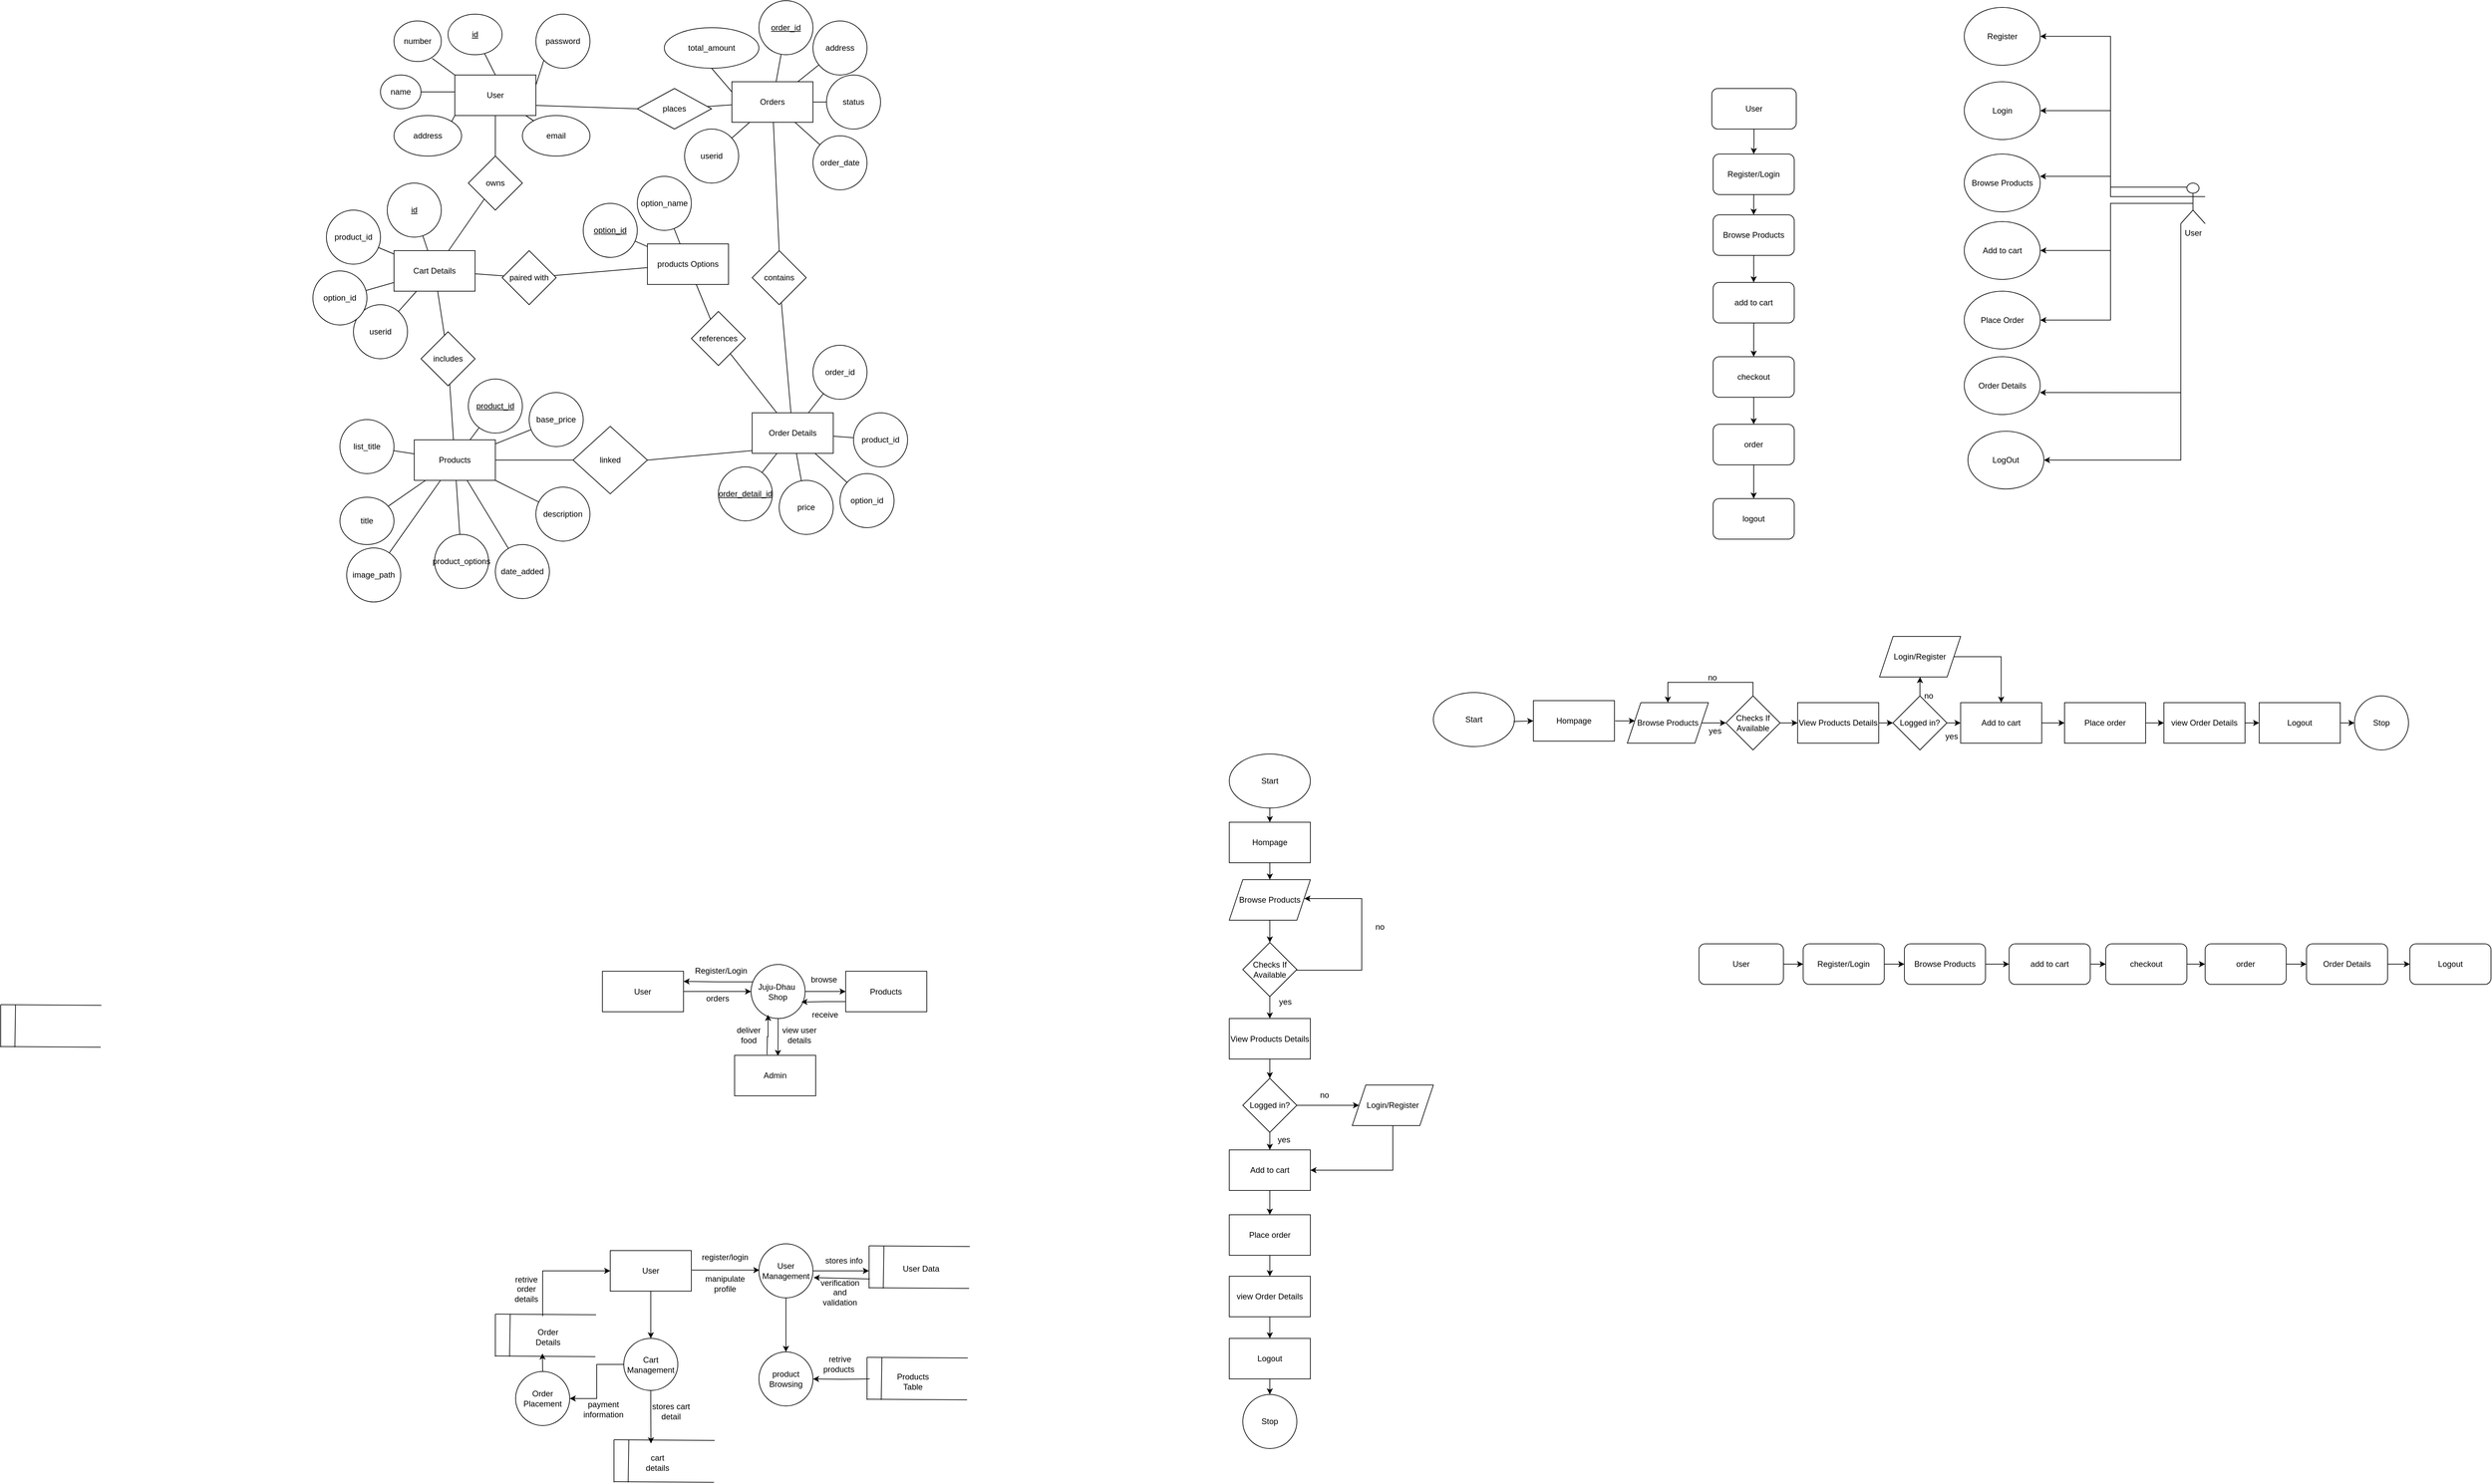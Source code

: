 <mxfile version="25.0.3">
  <diagram id="R2lEEEUBdFMjLlhIrx00" name="Page-1">
    <mxGraphModel dx="2415" dy="857" grid="0" gridSize="10" guides="1" tooltips="1" connect="1" arrows="1" fold="1" page="0" pageScale="1" pageWidth="850" pageHeight="1100" background="none" math="0" shadow="0" extFonts="Permanent Marker^https://fonts.googleapis.com/css?family=Permanent+Marker">
      <root>
        <mxCell id="0" />
        <mxCell id="1" parent="0" />
        <mxCell id="-lNe_ulDM73BqmyDyNFb-1" value="" style="edgeStyle=orthogonalEdgeStyle;rounded=0;orthogonalLoop=1;jettySize=auto;html=1;" parent="1" source="-lNe_ulDM73BqmyDyNFb-2" target="-lNe_ulDM73BqmyDyNFb-4" edge="1">
          <mxGeometry relative="1" as="geometry" />
        </mxCell>
        <mxCell id="-lNe_ulDM73BqmyDyNFb-2" value="User" style="rounded=1;whiteSpace=wrap;html=1;direction=west;" parent="1" vertex="1">
          <mxGeometry x="2110" y="150" width="125" height="60" as="geometry" />
        </mxCell>
        <mxCell id="pnf_epW9RFuJ1QkK5VzH-73" style="edgeStyle=orthogonalEdgeStyle;rounded=0;orthogonalLoop=1;jettySize=auto;html=1;exitX=1;exitY=0.5;exitDx=0;exitDy=0;entryX=1;entryY=0.5;entryDx=0;entryDy=0;" parent="1" target="pnf_epW9RFuJ1QkK5VzH-62" edge="1">
          <mxGeometry relative="1" as="geometry">
            <mxPoint x="863.8" y="2060" as="sourcePoint" />
          </mxGeometry>
        </mxCell>
        <mxCell id="tc1JcSh3xQ8uywkxbwkv-54" value="" style="edgeStyle=none;shape=connector;curved=1;rounded=0;orthogonalLoop=1;jettySize=auto;html=1;strokeColor=default;align=center;verticalAlign=middle;fontFamily=Helvetica;fontSize=12;fontColor=default;labelBackgroundColor=default;startSize=8;endArrow=none;endFill=0;endSize=8;" parent="1" source="tc1JcSh3xQ8uywkxbwkv-15" target="tc1JcSh3xQ8uywkxbwkv-22" edge="1">
          <mxGeometry relative="1" as="geometry" />
        </mxCell>
        <mxCell id="tc1JcSh3xQ8uywkxbwkv-55" value="" style="edgeStyle=none;shape=connector;curved=1;rounded=0;orthogonalLoop=1;jettySize=auto;html=1;strokeColor=default;align=center;verticalAlign=middle;fontFamily=Helvetica;fontSize=12;fontColor=default;labelBackgroundColor=default;startSize=8;endArrow=none;endFill=0;endSize=8;" parent="1" source="tc1JcSh3xQ8uywkxbwkv-15" target="tc1JcSh3xQ8uywkxbwkv-22" edge="1">
          <mxGeometry relative="1" as="geometry" />
        </mxCell>
        <mxCell id="tc1JcSh3xQ8uywkxbwkv-61" value="" style="edgeStyle=none;shape=connector;curved=1;rounded=0;orthogonalLoop=1;jettySize=auto;html=1;strokeColor=default;align=center;verticalAlign=middle;fontFamily=Helvetica;fontSize=12;fontColor=default;labelBackgroundColor=default;startSize=8;endArrow=none;endFill=0;endSize=8;" parent="1" source="tc1JcSh3xQ8uywkxbwkv-15" target="tc1JcSh3xQ8uywkxbwkv-60" edge="1">
          <mxGeometry relative="1" as="geometry" />
        </mxCell>
        <mxCell id="tc1JcSh3xQ8uywkxbwkv-15" value="User" style="rounded=0;whiteSpace=wrap;html=1;" parent="1" vertex="1">
          <mxGeometry x="250" y="130" width="120" height="60" as="geometry" />
        </mxCell>
        <mxCell id="tc1JcSh3xQ8uywkxbwkv-16" value="" style="endArrow=none;html=1;rounded=0;fontSize=12;startSize=8;endSize=8;curved=1;exitX=0.5;exitY=0;exitDx=0;exitDy=0;" parent="1" source="tc1JcSh3xQ8uywkxbwkv-15" target="tc1JcSh3xQ8uywkxbwkv-17" edge="1">
          <mxGeometry width="50" height="50" relative="1" as="geometry">
            <mxPoint x="430" y="230" as="sourcePoint" />
            <mxPoint x="340" y="80" as="targetPoint" />
          </mxGeometry>
        </mxCell>
        <mxCell id="tc1JcSh3xQ8uywkxbwkv-17" value="&lt;u&gt;id&lt;/u&gt;" style="ellipse;whiteSpace=wrap;html=1;" parent="1" vertex="1">
          <mxGeometry x="240" y="40" width="80" height="60" as="geometry" />
        </mxCell>
        <mxCell id="tc1JcSh3xQ8uywkxbwkv-20" value="name" style="ellipse;whiteSpace=wrap;html=1;rounded=0;" parent="1" vertex="1">
          <mxGeometry x="140" y="130" width="60" height="50" as="geometry" />
        </mxCell>
        <mxCell id="tc1JcSh3xQ8uywkxbwkv-22" value="email" style="ellipse;whiteSpace=wrap;html=1;rounded=0;" parent="1" vertex="1">
          <mxGeometry x="350" y="190" width="100" height="60" as="geometry" />
        </mxCell>
        <mxCell id="tc1JcSh3xQ8uywkxbwkv-25" value="" style="endArrow=none;html=1;rounded=0;fontSize=12;startSize=8;endSize=8;curved=1;exitX=1;exitY=0.5;exitDx=0;exitDy=0;entryX=0.005;entryY=0.416;entryDx=0;entryDy=0;entryPerimeter=0;" parent="1" source="tc1JcSh3xQ8uywkxbwkv-20" target="tc1JcSh3xQ8uywkxbwkv-15" edge="1">
          <mxGeometry width="50" height="50" relative="1" as="geometry">
            <mxPoint x="180" y="190" as="sourcePoint" />
            <mxPoint x="230" y="140" as="targetPoint" />
          </mxGeometry>
        </mxCell>
        <mxCell id="tc1JcSh3xQ8uywkxbwkv-29" value="p&lt;span style=&quot;color: rgba(0, 0, 0, 0); font-family: monospace; font-size: 0px; text-align: start; text-wrap-mode: nowrap;&quot;&gt;%3CmxGraphModel%3E%3Croot%3E%3CmxCell%20id%3D%220%22%2F%3E%3CmxCell%20id%3D%221%22%20parent%3D%220%22%2F%3E%3CmxCell%20id%3D%222%22%20value%3D%22email%22%20style%3D%22ellipse%3BwhiteSpace%3Dwrap%3Bhtml%3D1%3Brounded%3D0%3B%22%20vertex%3D%221%22%20parent%3D%221%22%3E%3CmxGeometry%20x%3D%22130%22%20y%3D%22220%22%20width%3D%22100%22%20height%3D%2260%22%20as%3D%22geometry%22%2F%3E%3C%2FmxCell%3E%3C%2Froot%3E%3C%2FmxGraphModel%3E&lt;/span&gt;assword" style="ellipse;whiteSpace=wrap;html=1;rounded=0;" parent="1" vertex="1">
          <mxGeometry x="370" y="40" width="80" height="80" as="geometry" />
        </mxCell>
        <mxCell id="tc1JcSh3xQ8uywkxbwkv-30" value="number" style="ellipse;whiteSpace=wrap;html=1;rounded=0;" parent="1" vertex="1">
          <mxGeometry x="160" y="50" width="70" height="60" as="geometry" />
        </mxCell>
        <mxCell id="tc1JcSh3xQ8uywkxbwkv-31" value="address" style="ellipse;whiteSpace=wrap;html=1;rounded=0;" parent="1" vertex="1">
          <mxGeometry x="160" y="190" width="100" height="60" as="geometry" />
        </mxCell>
        <mxCell id="tc1JcSh3xQ8uywkxbwkv-32" value="" style="endArrow=none;html=1;rounded=0;fontSize=12;startSize=8;endSize=8;curved=1;exitX=0.809;exitY=0.924;exitDx=0;exitDy=0;exitPerimeter=0;entryX=0;entryY=0;entryDx=0;entryDy=0;" parent="1" source="tc1JcSh3xQ8uywkxbwkv-30" target="tc1JcSh3xQ8uywkxbwkv-15" edge="1">
          <mxGeometry width="50" height="50" relative="1" as="geometry">
            <mxPoint x="280" y="120" as="sourcePoint" />
            <mxPoint x="330" y="70" as="targetPoint" />
          </mxGeometry>
        </mxCell>
        <mxCell id="tc1JcSh3xQ8uywkxbwkv-33" value="" style="endArrow=none;html=1;rounded=0;fontSize=12;startSize=8;endSize=8;curved=1;exitX=0;exitY=1;exitDx=0;exitDy=0;entryX=1;entryY=0;entryDx=0;entryDy=0;" parent="1" source="tc1JcSh3xQ8uywkxbwkv-15" target="tc1JcSh3xQ8uywkxbwkv-31" edge="1">
          <mxGeometry width="50" height="50" relative="1" as="geometry">
            <mxPoint x="211" y="180" as="sourcePoint" />
            <mxPoint x="250" y="225" as="targetPoint" />
          </mxGeometry>
        </mxCell>
        <mxCell id="tc1JcSh3xQ8uywkxbwkv-34" value="" style="endArrow=none;html=1;rounded=0;fontSize=12;startSize=8;endSize=8;curved=1;exitX=1;exitY=0.25;exitDx=0;exitDy=0;entryX=0;entryY=1;entryDx=0;entryDy=0;" parent="1" source="tc1JcSh3xQ8uywkxbwkv-15" target="tc1JcSh3xQ8uywkxbwkv-29" edge="1">
          <mxGeometry width="50" height="50" relative="1" as="geometry">
            <mxPoint x="231" y="105" as="sourcePoint" />
            <mxPoint x="270" y="150" as="targetPoint" />
          </mxGeometry>
        </mxCell>
        <mxCell id="tc1JcSh3xQ8uywkxbwkv-52" value="" style="edgeStyle=none;shape=connector;curved=1;rounded=0;orthogonalLoop=1;jettySize=auto;html=1;strokeColor=default;align=center;verticalAlign=middle;fontFamily=Helvetica;fontSize=12;fontColor=default;labelBackgroundColor=default;startSize=8;endArrow=none;endFill=0;endSize=8;" parent="1" source="tc1JcSh3xQ8uywkxbwkv-38" target="tc1JcSh3xQ8uywkxbwkv-51" edge="1">
          <mxGeometry relative="1" as="geometry" />
        </mxCell>
        <mxCell id="tc1JcSh3xQ8uywkxbwkv-38" value="places" style="shape=rhombus;perimeter=rhombusPerimeter;whiteSpace=wrap;html=1;align=center;verticalAlign=middle;" parent="1" vertex="1">
          <mxGeometry x="520" y="150" width="110" height="60" as="geometry" />
        </mxCell>
        <mxCell id="tc1JcSh3xQ8uywkxbwkv-42" value="" style="endArrow=none;html=1;rounded=0;fontSize=12;startSize=8;endSize=8;curved=1;exitX=1;exitY=0.75;exitDx=0;exitDy=0;entryX=0;entryY=0.5;entryDx=0;entryDy=0;entryPerimeter=0;" parent="1" source="tc1JcSh3xQ8uywkxbwkv-15" target="tc1JcSh3xQ8uywkxbwkv-38" edge="1">
          <mxGeometry width="50" height="50" relative="1" as="geometry">
            <mxPoint x="340" y="240" as="sourcePoint" />
            <mxPoint x="310" y="200" as="targetPoint" />
          </mxGeometry>
        </mxCell>
        <mxCell id="tc1JcSh3xQ8uywkxbwkv-65" value="" style="edgeStyle=none;shape=connector;curved=1;rounded=0;orthogonalLoop=1;jettySize=auto;html=1;strokeColor=default;align=center;verticalAlign=middle;fontFamily=Helvetica;fontSize=12;fontColor=default;labelBackgroundColor=default;startSize=8;endArrow=none;endFill=0;endSize=8;entryX=0.5;entryY=0;entryDx=0;entryDy=0;" parent="1" source="tc1JcSh3xQ8uywkxbwkv-51" target="tc1JcSh3xQ8uywkxbwkv-64" edge="1">
          <mxGeometry relative="1" as="geometry">
            <Array as="points" />
          </mxGeometry>
        </mxCell>
        <mxCell id="tc1JcSh3xQ8uywkxbwkv-89" value="" style="edgeStyle=none;shape=connector;curved=1;rounded=0;orthogonalLoop=1;jettySize=auto;html=1;strokeColor=default;align=center;verticalAlign=middle;fontFamily=Helvetica;fontSize=12;fontColor=default;labelBackgroundColor=default;startSize=8;endArrow=none;endFill=0;endSize=8;" parent="1" source="tc1JcSh3xQ8uywkxbwkv-51" target="tc1JcSh3xQ8uywkxbwkv-88" edge="1">
          <mxGeometry relative="1" as="geometry" />
        </mxCell>
        <mxCell id="tc1JcSh3xQ8uywkxbwkv-94" value="" style="edgeStyle=none;shape=connector;curved=1;rounded=0;orthogonalLoop=1;jettySize=auto;html=1;strokeColor=default;align=center;verticalAlign=middle;fontFamily=Helvetica;fontSize=12;fontColor=default;labelBackgroundColor=default;startSize=8;endArrow=none;endFill=0;endSize=8;" parent="1" source="tc1JcSh3xQ8uywkxbwkv-51" target="tc1JcSh3xQ8uywkxbwkv-93" edge="1">
          <mxGeometry relative="1" as="geometry" />
        </mxCell>
        <mxCell id="tc1JcSh3xQ8uywkxbwkv-95" style="edgeStyle=none;shape=connector;curved=1;rounded=0;orthogonalLoop=1;jettySize=auto;html=1;exitX=0;exitY=0.25;exitDx=0;exitDy=0;strokeColor=default;align=center;verticalAlign=middle;fontFamily=Helvetica;fontSize=12;fontColor=default;labelBackgroundColor=default;startSize=8;endArrow=none;endFill=0;endSize=8;entryX=0.5;entryY=1;entryDx=0;entryDy=0;" parent="1" source="tc1JcSh3xQ8uywkxbwkv-51" target="tc1JcSh3xQ8uywkxbwkv-96" edge="1">
          <mxGeometry relative="1" as="geometry">
            <mxPoint x="660" y="100" as="targetPoint" />
          </mxGeometry>
        </mxCell>
        <mxCell id="tc1JcSh3xQ8uywkxbwkv-100" value="" style="edgeStyle=none;shape=connector;curved=1;rounded=0;orthogonalLoop=1;jettySize=auto;html=1;strokeColor=default;align=center;verticalAlign=middle;fontFamily=Helvetica;fontSize=12;fontColor=default;labelBackgroundColor=default;startSize=8;endArrow=none;endFill=0;endSize=8;" parent="1" source="tc1JcSh3xQ8uywkxbwkv-51" target="tc1JcSh3xQ8uywkxbwkv-99" edge="1">
          <mxGeometry relative="1" as="geometry" />
        </mxCell>
        <mxCell id="tc1JcSh3xQ8uywkxbwkv-102" value="" style="edgeStyle=none;shape=connector;curved=1;rounded=0;orthogonalLoop=1;jettySize=auto;html=1;strokeColor=default;align=center;verticalAlign=middle;fontFamily=Helvetica;fontSize=12;fontColor=default;labelBackgroundColor=default;startSize=8;endArrow=none;endFill=0;endSize=8;" parent="1" source="tc1JcSh3xQ8uywkxbwkv-51" target="tc1JcSh3xQ8uywkxbwkv-101" edge="1">
          <mxGeometry relative="1" as="geometry" />
        </mxCell>
        <mxCell id="tc1JcSh3xQ8uywkxbwkv-104" value="" style="edgeStyle=none;shape=connector;curved=1;rounded=0;orthogonalLoop=1;jettySize=auto;html=1;strokeColor=default;align=center;verticalAlign=middle;fontFamily=Helvetica;fontSize=12;fontColor=default;labelBackgroundColor=default;startSize=8;endArrow=none;endFill=0;endSize=8;" parent="1" source="tc1JcSh3xQ8uywkxbwkv-51" target="tc1JcSh3xQ8uywkxbwkv-103" edge="1">
          <mxGeometry relative="1" as="geometry" />
        </mxCell>
        <mxCell id="tc1JcSh3xQ8uywkxbwkv-51" value="Orders" style="whiteSpace=wrap;html=1;" parent="1" vertex="1">
          <mxGeometry x="660" y="140" width="120" height="60" as="geometry" />
        </mxCell>
        <mxCell id="tc1JcSh3xQ8uywkxbwkv-63" value="" style="edgeStyle=none;shape=connector;curved=1;rounded=0;orthogonalLoop=1;jettySize=auto;html=1;strokeColor=default;align=center;verticalAlign=middle;fontFamily=Helvetica;fontSize=12;fontColor=default;labelBackgroundColor=default;startSize=8;endArrow=none;endFill=0;endSize=8;" parent="1" source="tc1JcSh3xQ8uywkxbwkv-60" target="tc1JcSh3xQ8uywkxbwkv-62" edge="1">
          <mxGeometry relative="1" as="geometry" />
        </mxCell>
        <mxCell id="tc1JcSh3xQ8uywkxbwkv-60" value="owns" style="rhombus;whiteSpace=wrap;html=1;rounded=0;" parent="1" vertex="1">
          <mxGeometry x="270" y="250" width="80" height="80" as="geometry" />
        </mxCell>
        <mxCell id="tc1JcSh3xQ8uywkxbwkv-68" value="" style="edgeStyle=none;shape=connector;curved=1;rounded=0;orthogonalLoop=1;jettySize=auto;html=1;strokeColor=default;align=center;verticalAlign=middle;fontFamily=Helvetica;fontSize=12;fontColor=default;labelBackgroundColor=default;startSize=8;endArrow=none;endFill=0;endSize=8;" parent="1" source="tc1JcSh3xQ8uywkxbwkv-62" target="tc1JcSh3xQ8uywkxbwkv-67" edge="1">
          <mxGeometry relative="1" as="geometry" />
        </mxCell>
        <mxCell id="tc1JcSh3xQ8uywkxbwkv-106" value="" style="edgeStyle=none;shape=connector;curved=1;rounded=0;orthogonalLoop=1;jettySize=auto;html=1;strokeColor=default;align=center;verticalAlign=middle;fontFamily=Helvetica;fontSize=12;fontColor=default;labelBackgroundColor=default;startSize=8;endArrow=none;endFill=0;endSize=8;" parent="1" source="tc1JcSh3xQ8uywkxbwkv-62" target="tc1JcSh3xQ8uywkxbwkv-105" edge="1">
          <mxGeometry relative="1" as="geometry" />
        </mxCell>
        <mxCell id="tc1JcSh3xQ8uywkxbwkv-108" value="" style="edgeStyle=none;shape=connector;curved=1;rounded=0;orthogonalLoop=1;jettySize=auto;html=1;strokeColor=default;align=center;verticalAlign=middle;fontFamily=Helvetica;fontSize=12;fontColor=default;labelBackgroundColor=default;startSize=8;endArrow=none;endFill=0;endSize=8;" parent="1" source="tc1JcSh3xQ8uywkxbwkv-62" target="tc1JcSh3xQ8uywkxbwkv-107" edge="1">
          <mxGeometry relative="1" as="geometry" />
        </mxCell>
        <mxCell id="tc1JcSh3xQ8uywkxbwkv-114" value="" style="edgeStyle=none;shape=connector;curved=1;rounded=0;orthogonalLoop=1;jettySize=auto;html=1;strokeColor=default;align=center;verticalAlign=middle;fontFamily=Helvetica;fontSize=12;fontColor=default;labelBackgroundColor=default;startSize=8;endArrow=none;endFill=0;endSize=8;" parent="1" source="tc1JcSh3xQ8uywkxbwkv-62" target="tc1JcSh3xQ8uywkxbwkv-113" edge="1">
          <mxGeometry relative="1" as="geometry" />
        </mxCell>
        <mxCell id="tc1JcSh3xQ8uywkxbwkv-116" value="" style="edgeStyle=none;shape=connector;curved=1;rounded=0;orthogonalLoop=1;jettySize=auto;html=1;strokeColor=default;align=center;verticalAlign=middle;fontFamily=Helvetica;fontSize=12;fontColor=default;labelBackgroundColor=default;startSize=8;endArrow=none;endFill=0;endSize=8;" parent="1" source="tc1JcSh3xQ8uywkxbwkv-62" target="tc1JcSh3xQ8uywkxbwkv-115" edge="1">
          <mxGeometry relative="1" as="geometry" />
        </mxCell>
        <mxCell id="tc1JcSh3xQ8uywkxbwkv-62" value="Cart Details" style="whiteSpace=wrap;html=1;rounded=0;" parent="1" vertex="1">
          <mxGeometry x="160" y="390" width="120" height="60" as="geometry" />
        </mxCell>
        <mxCell id="tc1JcSh3xQ8uywkxbwkv-75" value="" style="edgeStyle=none;shape=connector;curved=1;rounded=0;orthogonalLoop=1;jettySize=auto;html=1;strokeColor=default;align=center;verticalAlign=middle;fontFamily=Helvetica;fontSize=12;fontColor=default;labelBackgroundColor=default;startSize=8;endArrow=none;endFill=0;endSize=8;" parent="1" source="tc1JcSh3xQ8uywkxbwkv-64" target="tc1JcSh3xQ8uywkxbwkv-74" edge="1">
          <mxGeometry relative="1" as="geometry" />
        </mxCell>
        <mxCell id="tc1JcSh3xQ8uywkxbwkv-64" value="contains" style="rhombus;whiteSpace=wrap;html=1;" parent="1" vertex="1">
          <mxGeometry x="690" y="390" width="80" height="80" as="geometry" />
        </mxCell>
        <mxCell id="tc1JcSh3xQ8uywkxbwkv-70" value="" style="edgeStyle=none;shape=connector;curved=1;rounded=0;orthogonalLoop=1;jettySize=auto;html=1;strokeColor=default;align=center;verticalAlign=middle;fontFamily=Helvetica;fontSize=12;fontColor=default;labelBackgroundColor=default;startSize=8;endArrow=none;endFill=0;endSize=8;" parent="1" source="tc1JcSh3xQ8uywkxbwkv-67" target="tc1JcSh3xQ8uywkxbwkv-69" edge="1">
          <mxGeometry relative="1" as="geometry" />
        </mxCell>
        <mxCell id="tc1JcSh3xQ8uywkxbwkv-67" value="includes" style="rhombus;whiteSpace=wrap;html=1;rounded=0;" parent="1" vertex="1">
          <mxGeometry x="200" y="510" width="80" height="80" as="geometry" />
        </mxCell>
        <mxCell id="tc1JcSh3xQ8uywkxbwkv-72" value="" style="edgeStyle=none;shape=connector;curved=1;rounded=0;orthogonalLoop=1;jettySize=auto;html=1;strokeColor=default;align=center;verticalAlign=middle;fontFamily=Helvetica;fontSize=12;fontColor=default;labelBackgroundColor=default;startSize=8;endArrow=none;endFill=0;endSize=8;" parent="1" source="tc1JcSh3xQ8uywkxbwkv-69" target="tc1JcSh3xQ8uywkxbwkv-71" edge="1">
          <mxGeometry relative="1" as="geometry" />
        </mxCell>
        <mxCell id="tc1JcSh3xQ8uywkxbwkv-132" value="" style="edgeStyle=none;shape=connector;curved=1;rounded=0;orthogonalLoop=1;jettySize=auto;html=1;strokeColor=default;align=center;verticalAlign=middle;fontFamily=Helvetica;fontSize=12;fontColor=default;labelBackgroundColor=default;startSize=8;endArrow=none;endFill=0;endSize=8;" parent="1" source="tc1JcSh3xQ8uywkxbwkv-69" target="tc1JcSh3xQ8uywkxbwkv-131" edge="1">
          <mxGeometry relative="1" as="geometry" />
        </mxCell>
        <mxCell id="tc1JcSh3xQ8uywkxbwkv-134" value="" style="edgeStyle=none;shape=connector;curved=1;rounded=0;orthogonalLoop=1;jettySize=auto;html=1;strokeColor=default;align=center;verticalAlign=middle;fontFamily=Helvetica;fontSize=12;fontColor=default;labelBackgroundColor=default;startSize=8;endArrow=none;endFill=0;endSize=8;" parent="1" source="tc1JcSh3xQ8uywkxbwkv-69" target="tc1JcSh3xQ8uywkxbwkv-133" edge="1">
          <mxGeometry relative="1" as="geometry" />
        </mxCell>
        <mxCell id="tc1JcSh3xQ8uywkxbwkv-137" value="" style="edgeStyle=none;shape=connector;curved=1;rounded=0;orthogonalLoop=1;jettySize=auto;html=1;strokeColor=default;align=center;verticalAlign=middle;fontFamily=Helvetica;fontSize=12;fontColor=default;labelBackgroundColor=default;startSize=8;endArrow=none;endFill=0;endSize=8;" parent="1" source="tc1JcSh3xQ8uywkxbwkv-69" target="tc1JcSh3xQ8uywkxbwkv-136" edge="1">
          <mxGeometry relative="1" as="geometry" />
        </mxCell>
        <mxCell id="tc1JcSh3xQ8uywkxbwkv-139" value="" style="edgeStyle=none;shape=connector;curved=1;rounded=0;orthogonalLoop=1;jettySize=auto;html=1;strokeColor=default;align=center;verticalAlign=middle;fontFamily=Helvetica;fontSize=12;fontColor=default;labelBackgroundColor=default;startSize=8;endArrow=none;endFill=0;endSize=8;" parent="1" source="tc1JcSh3xQ8uywkxbwkv-69" target="tc1JcSh3xQ8uywkxbwkv-138" edge="1">
          <mxGeometry relative="1" as="geometry" />
        </mxCell>
        <mxCell id="tc1JcSh3xQ8uywkxbwkv-141" value="" style="edgeStyle=none;shape=connector;curved=1;rounded=0;orthogonalLoop=1;jettySize=auto;html=1;strokeColor=default;align=center;verticalAlign=middle;fontFamily=Helvetica;fontSize=12;fontColor=default;labelBackgroundColor=default;startSize=8;endArrow=none;endFill=0;endSize=8;" parent="1" source="tc1JcSh3xQ8uywkxbwkv-69" target="tc1JcSh3xQ8uywkxbwkv-140" edge="1">
          <mxGeometry relative="1" as="geometry" />
        </mxCell>
        <mxCell id="tc1JcSh3xQ8uywkxbwkv-143" value="" style="edgeStyle=none;shape=connector;curved=1;rounded=0;orthogonalLoop=1;jettySize=auto;html=1;strokeColor=default;align=center;verticalAlign=middle;fontFamily=Helvetica;fontSize=12;fontColor=default;labelBackgroundColor=default;startSize=8;endArrow=none;endFill=0;endSize=8;" parent="1" source="tc1JcSh3xQ8uywkxbwkv-69" target="tc1JcSh3xQ8uywkxbwkv-142" edge="1">
          <mxGeometry relative="1" as="geometry" />
        </mxCell>
        <mxCell id="tc1JcSh3xQ8uywkxbwkv-146" value="" style="edgeStyle=none;shape=connector;curved=1;rounded=0;orthogonalLoop=1;jettySize=auto;html=1;strokeColor=default;align=center;verticalAlign=middle;fontFamily=Helvetica;fontSize=12;fontColor=default;labelBackgroundColor=default;startSize=8;endArrow=none;endFill=0;endSize=8;" parent="1" source="tc1JcSh3xQ8uywkxbwkv-69" target="tc1JcSh3xQ8uywkxbwkv-145" edge="1">
          <mxGeometry relative="1" as="geometry" />
        </mxCell>
        <mxCell id="tc1JcSh3xQ8uywkxbwkv-148" value="" style="edgeStyle=none;shape=connector;curved=1;rounded=0;orthogonalLoop=1;jettySize=auto;html=1;strokeColor=default;align=center;verticalAlign=middle;fontFamily=Helvetica;fontSize=12;fontColor=default;labelBackgroundColor=default;startSize=8;endArrow=none;endFill=0;endSize=8;" parent="1" source="tc1JcSh3xQ8uywkxbwkv-69" target="tc1JcSh3xQ8uywkxbwkv-147" edge="1">
          <mxGeometry relative="1" as="geometry" />
        </mxCell>
        <mxCell id="tc1JcSh3xQ8uywkxbwkv-69" value="Products" style="whiteSpace=wrap;html=1;rounded=0;" parent="1" vertex="1">
          <mxGeometry x="190" y="670" width="120" height="60" as="geometry" />
        </mxCell>
        <mxCell id="tc1JcSh3xQ8uywkxbwkv-73" style="edgeStyle=none;shape=connector;curved=1;rounded=0;orthogonalLoop=1;jettySize=auto;html=1;exitX=1;exitY=0.5;exitDx=0;exitDy=0;entryX=1;entryY=0.75;entryDx=0;entryDy=0;strokeColor=default;align=center;verticalAlign=middle;fontFamily=Helvetica;fontSize=12;fontColor=default;labelBackgroundColor=default;startSize=8;endArrow=none;endFill=0;endSize=8;" parent="1" source="tc1JcSh3xQ8uywkxbwkv-71" target="tc1JcSh3xQ8uywkxbwkv-74" edge="1">
          <mxGeometry relative="1" as="geometry" />
        </mxCell>
        <mxCell id="tc1JcSh3xQ8uywkxbwkv-71" value="linked" style="rhombus;whiteSpace=wrap;html=1;rounded=0;" parent="1" vertex="1">
          <mxGeometry x="425" y="650" width="110" height="100" as="geometry" />
        </mxCell>
        <mxCell id="tc1JcSh3xQ8uywkxbwkv-77" value="" style="edgeStyle=none;shape=connector;curved=1;rounded=0;orthogonalLoop=1;jettySize=auto;html=1;strokeColor=default;align=center;verticalAlign=middle;fontFamily=Helvetica;fontSize=12;fontColor=default;labelBackgroundColor=default;startSize=8;endArrow=none;endFill=0;endSize=8;" parent="1" source="tc1JcSh3xQ8uywkxbwkv-74" target="tc1JcSh3xQ8uywkxbwkv-76" edge="1">
          <mxGeometry relative="1" as="geometry" />
        </mxCell>
        <mxCell id="tc1JcSh3xQ8uywkxbwkv-122" value="" style="edgeStyle=none;shape=connector;curved=1;rounded=0;orthogonalLoop=1;jettySize=auto;html=1;strokeColor=default;align=center;verticalAlign=middle;fontFamily=Helvetica;fontSize=12;fontColor=default;labelBackgroundColor=default;startSize=8;endArrow=none;endFill=0;endSize=8;" parent="1" source="tc1JcSh3xQ8uywkxbwkv-74" target="tc1JcSh3xQ8uywkxbwkv-121" edge="1">
          <mxGeometry relative="1" as="geometry" />
        </mxCell>
        <mxCell id="tc1JcSh3xQ8uywkxbwkv-124" value="" style="edgeStyle=none;shape=connector;curved=1;rounded=0;orthogonalLoop=1;jettySize=auto;html=1;strokeColor=default;align=center;verticalAlign=middle;fontFamily=Helvetica;fontSize=12;fontColor=default;labelBackgroundColor=default;startSize=8;endArrow=none;endFill=0;endSize=8;" parent="1" source="tc1JcSh3xQ8uywkxbwkv-74" target="tc1JcSh3xQ8uywkxbwkv-123" edge="1">
          <mxGeometry relative="1" as="geometry" />
        </mxCell>
        <mxCell id="tc1JcSh3xQ8uywkxbwkv-126" value="" style="edgeStyle=none;shape=connector;curved=1;rounded=0;orthogonalLoop=1;jettySize=auto;html=1;strokeColor=default;align=center;verticalAlign=middle;fontFamily=Helvetica;fontSize=12;fontColor=default;labelBackgroundColor=default;startSize=8;endArrow=none;endFill=0;endSize=8;" parent="1" source="tc1JcSh3xQ8uywkxbwkv-74" target="tc1JcSh3xQ8uywkxbwkv-125" edge="1">
          <mxGeometry relative="1" as="geometry" />
        </mxCell>
        <mxCell id="tc1JcSh3xQ8uywkxbwkv-128" value="" style="edgeStyle=none;shape=connector;curved=1;rounded=0;orthogonalLoop=1;jettySize=auto;html=1;strokeColor=default;align=center;verticalAlign=middle;fontFamily=Helvetica;fontSize=12;fontColor=default;labelBackgroundColor=default;startSize=8;endArrow=none;endFill=0;endSize=8;" parent="1" source="tc1JcSh3xQ8uywkxbwkv-74" target="tc1JcSh3xQ8uywkxbwkv-127" edge="1">
          <mxGeometry relative="1" as="geometry" />
        </mxCell>
        <mxCell id="tc1JcSh3xQ8uywkxbwkv-130" value="" style="edgeStyle=none;shape=connector;curved=1;rounded=0;orthogonalLoop=1;jettySize=auto;html=1;strokeColor=default;align=center;verticalAlign=middle;fontFamily=Helvetica;fontSize=12;fontColor=default;labelBackgroundColor=default;startSize=8;endArrow=none;endFill=0;endSize=8;" parent="1" source="tc1JcSh3xQ8uywkxbwkv-74" target="tc1JcSh3xQ8uywkxbwkv-129" edge="1">
          <mxGeometry relative="1" as="geometry" />
        </mxCell>
        <mxCell id="tc1JcSh3xQ8uywkxbwkv-74" value="Order Details" style="whiteSpace=wrap;html=1;" parent="1" vertex="1">
          <mxGeometry x="690" y="630" width="120" height="60" as="geometry" />
        </mxCell>
        <mxCell id="tc1JcSh3xQ8uywkxbwkv-79" value="" style="edgeStyle=none;shape=connector;curved=1;rounded=0;orthogonalLoop=1;jettySize=auto;html=1;strokeColor=default;align=center;verticalAlign=middle;fontFamily=Helvetica;fontSize=12;fontColor=default;labelBackgroundColor=default;startSize=8;endArrow=none;endFill=0;endSize=8;" parent="1" source="tc1JcSh3xQ8uywkxbwkv-76" target="tc1JcSh3xQ8uywkxbwkv-78" edge="1">
          <mxGeometry relative="1" as="geometry" />
        </mxCell>
        <mxCell id="tc1JcSh3xQ8uywkxbwkv-76" value="references" style="rhombus;whiteSpace=wrap;html=1;" parent="1" vertex="1">
          <mxGeometry x="600" y="480" width="80" height="80" as="geometry" />
        </mxCell>
        <mxCell id="tc1JcSh3xQ8uywkxbwkv-85" value="" style="edgeStyle=none;shape=connector;curved=1;rounded=0;orthogonalLoop=1;jettySize=auto;html=1;strokeColor=default;align=center;verticalAlign=middle;fontFamily=Helvetica;fontSize=12;fontColor=default;labelBackgroundColor=default;startSize=8;endArrow=none;endFill=0;endSize=8;" parent="1" source="tc1JcSh3xQ8uywkxbwkv-78" target="tc1JcSh3xQ8uywkxbwkv-84" edge="1">
          <mxGeometry relative="1" as="geometry" />
        </mxCell>
        <mxCell id="tc1JcSh3xQ8uywkxbwkv-118" value="" style="edgeStyle=none;shape=connector;curved=1;rounded=0;orthogonalLoop=1;jettySize=auto;html=1;strokeColor=default;align=center;verticalAlign=middle;fontFamily=Helvetica;fontSize=12;fontColor=default;labelBackgroundColor=default;startSize=8;endArrow=none;endFill=0;endSize=8;" parent="1" source="tc1JcSh3xQ8uywkxbwkv-78" target="tc1JcSh3xQ8uywkxbwkv-117" edge="1">
          <mxGeometry relative="1" as="geometry" />
        </mxCell>
        <mxCell id="tc1JcSh3xQ8uywkxbwkv-120" value="" style="edgeStyle=none;shape=connector;curved=1;rounded=0;orthogonalLoop=1;jettySize=auto;html=1;strokeColor=default;align=center;verticalAlign=middle;fontFamily=Helvetica;fontSize=12;fontColor=default;labelBackgroundColor=default;startSize=8;endArrow=none;endFill=0;endSize=8;" parent="1" source="tc1JcSh3xQ8uywkxbwkv-78" target="tc1JcSh3xQ8uywkxbwkv-119" edge="1">
          <mxGeometry relative="1" as="geometry" />
        </mxCell>
        <mxCell id="tc1JcSh3xQ8uywkxbwkv-78" value="products Options" style="whiteSpace=wrap;html=1;" parent="1" vertex="1">
          <mxGeometry x="535" y="380" width="120" height="60" as="geometry" />
        </mxCell>
        <mxCell id="tc1JcSh3xQ8uywkxbwkv-86" value="" style="edgeStyle=none;shape=connector;curved=1;rounded=0;orthogonalLoop=1;jettySize=auto;html=1;strokeColor=default;align=center;verticalAlign=middle;fontFamily=Helvetica;fontSize=12;fontColor=default;labelBackgroundColor=default;startSize=8;endArrow=none;endFill=0;endSize=8;" parent="1" source="tc1JcSh3xQ8uywkxbwkv-84" target="tc1JcSh3xQ8uywkxbwkv-62" edge="1">
          <mxGeometry relative="1" as="geometry" />
        </mxCell>
        <mxCell id="tc1JcSh3xQ8uywkxbwkv-84" value="paired with" style="rhombus;whiteSpace=wrap;html=1;" parent="1" vertex="1">
          <mxGeometry x="320" y="390" width="80" height="80" as="geometry" />
        </mxCell>
        <mxCell id="tc1JcSh3xQ8uywkxbwkv-88" value="&lt;u&gt;order_id&lt;/u&gt;" style="ellipse;whiteSpace=wrap;html=1;" parent="1" vertex="1">
          <mxGeometry x="700" y="20" width="80" height="80" as="geometry" />
        </mxCell>
        <mxCell id="tc1JcSh3xQ8uywkxbwkv-93" value="userid" style="ellipse;whiteSpace=wrap;html=1;" parent="1" vertex="1">
          <mxGeometry x="590" y="210" width="80" height="80" as="geometry" />
        </mxCell>
        <mxCell id="tc1JcSh3xQ8uywkxbwkv-96" value="total_amount" style="ellipse;whiteSpace=wrap;html=1;align=center;fontFamily=Helvetica;fontSize=12;fontColor=default;labelBackgroundColor=default;" parent="1" vertex="1">
          <mxGeometry x="560" y="60" width="140" height="60" as="geometry" />
        </mxCell>
        <mxCell id="tc1JcSh3xQ8uywkxbwkv-99" value="address" style="ellipse;whiteSpace=wrap;html=1;" parent="1" vertex="1">
          <mxGeometry x="780" y="50" width="80" height="80" as="geometry" />
        </mxCell>
        <mxCell id="tc1JcSh3xQ8uywkxbwkv-101" value="order_date" style="ellipse;whiteSpace=wrap;html=1;" parent="1" vertex="1">
          <mxGeometry x="780" y="220" width="80" height="80" as="geometry" />
        </mxCell>
        <mxCell id="tc1JcSh3xQ8uywkxbwkv-103" value="status" style="ellipse;whiteSpace=wrap;html=1;" parent="1" vertex="1">
          <mxGeometry x="800" y="130" width="80" height="80" as="geometry" />
        </mxCell>
        <mxCell id="tc1JcSh3xQ8uywkxbwkv-105" value="&lt;u&gt;id&lt;/u&gt;" style="ellipse;whiteSpace=wrap;html=1;rounded=0;" parent="1" vertex="1">
          <mxGeometry x="150" y="290" width="80" height="80" as="geometry" />
        </mxCell>
        <mxCell id="tc1JcSh3xQ8uywkxbwkv-107" value="product_id" style="ellipse;whiteSpace=wrap;html=1;rounded=0;direction=north;" parent="1" vertex="1">
          <mxGeometry x="60" y="330" width="80" height="80" as="geometry" />
        </mxCell>
        <mxCell id="tc1JcSh3xQ8uywkxbwkv-113" value="userid" style="ellipse;whiteSpace=wrap;html=1;rounded=0;" parent="1" vertex="1">
          <mxGeometry x="100" y="470" width="80" height="80" as="geometry" />
        </mxCell>
        <mxCell id="tc1JcSh3xQ8uywkxbwkv-115" value="option_id" style="ellipse;whiteSpace=wrap;html=1;rounded=0;" parent="1" vertex="1">
          <mxGeometry x="40" y="420" width="80" height="80" as="geometry" />
        </mxCell>
        <mxCell id="tc1JcSh3xQ8uywkxbwkv-117" value="&lt;u&gt;option_id&lt;/u&gt;" style="ellipse;whiteSpace=wrap;html=1;" parent="1" vertex="1">
          <mxGeometry x="440" y="320" width="80" height="80" as="geometry" />
        </mxCell>
        <mxCell id="tc1JcSh3xQ8uywkxbwkv-119" value="option_name" style="ellipse;whiteSpace=wrap;html=1;" parent="1" vertex="1">
          <mxGeometry x="520" y="280" width="80" height="80" as="geometry" />
        </mxCell>
        <mxCell id="tc1JcSh3xQ8uywkxbwkv-121" value="&lt;u&gt;order_detail_id&lt;/u&gt;" style="ellipse;whiteSpace=wrap;html=1;" parent="1" vertex="1">
          <mxGeometry x="640" y="710" width="80" height="80" as="geometry" />
        </mxCell>
        <mxCell id="tc1JcSh3xQ8uywkxbwkv-123" value="order_id" style="ellipse;whiteSpace=wrap;html=1;" parent="1" vertex="1">
          <mxGeometry x="780" y="530" width="80" height="80" as="geometry" />
        </mxCell>
        <mxCell id="tc1JcSh3xQ8uywkxbwkv-125" value="product_id" style="ellipse;whiteSpace=wrap;html=1;" parent="1" vertex="1">
          <mxGeometry x="840" y="630" width="80" height="80" as="geometry" />
        </mxCell>
        <mxCell id="tc1JcSh3xQ8uywkxbwkv-127" value="option_id" style="ellipse;whiteSpace=wrap;html=1;" parent="1" vertex="1">
          <mxGeometry x="820" y="720" width="80" height="80" as="geometry" />
        </mxCell>
        <mxCell id="tc1JcSh3xQ8uywkxbwkv-129" value="price" style="ellipse;whiteSpace=wrap;html=1;" parent="1" vertex="1">
          <mxGeometry x="730" y="730" width="80" height="80" as="geometry" />
        </mxCell>
        <mxCell id="tc1JcSh3xQ8uywkxbwkv-131" value="&lt;u&gt;product_id&lt;/u&gt;" style="ellipse;whiteSpace=wrap;html=1;rounded=0;" parent="1" vertex="1">
          <mxGeometry x="270" y="580" width="80" height="80" as="geometry" />
        </mxCell>
        <mxCell id="tc1JcSh3xQ8uywkxbwkv-133" value="list_title" style="ellipse;whiteSpace=wrap;html=1;rounded=0;" parent="1" vertex="1">
          <mxGeometry x="80" y="640" width="80" height="80" as="geometry" />
        </mxCell>
        <mxCell id="tc1JcSh3xQ8uywkxbwkv-136" value="title" style="ellipse;whiteSpace=wrap;html=1;rounded=0;" parent="1" vertex="1">
          <mxGeometry x="80" y="755" width="80" height="70" as="geometry" />
        </mxCell>
        <mxCell id="tc1JcSh3xQ8uywkxbwkv-138" value="base_price" style="ellipse;whiteSpace=wrap;html=1;rounded=0;" parent="1" vertex="1">
          <mxGeometry x="360" y="600" width="80" height="80" as="geometry" />
        </mxCell>
        <mxCell id="tc1JcSh3xQ8uywkxbwkv-140" value="description" style="ellipse;whiteSpace=wrap;html=1;rounded=0;" parent="1" vertex="1">
          <mxGeometry x="370" y="740" width="80" height="80" as="geometry" />
        </mxCell>
        <mxCell id="tc1JcSh3xQ8uywkxbwkv-142" value="date_added" style="ellipse;whiteSpace=wrap;html=1;rounded=0;" parent="1" vertex="1">
          <mxGeometry x="310" y="825" width="80" height="80" as="geometry" />
        </mxCell>
        <mxCell id="tc1JcSh3xQ8uywkxbwkv-145" value="image_path" style="ellipse;whiteSpace=wrap;html=1;rounded=0;" parent="1" vertex="1">
          <mxGeometry x="90" y="830" width="80" height="80" as="geometry" />
        </mxCell>
        <mxCell id="tc1JcSh3xQ8uywkxbwkv-147" value="product_options" style="ellipse;whiteSpace=wrap;html=1;rounded=0;" parent="1" vertex="1">
          <mxGeometry x="220" y="810" width="80" height="80" as="geometry" />
        </mxCell>
        <mxCell id="pnf_epW9RFuJ1QkK5VzH-14" value="" style="edgeStyle=orthogonalEdgeStyle;rounded=0;orthogonalLoop=1;jettySize=auto;html=1;align=center;" parent="1" source="pnf_epW9RFuJ1QkK5VzH-10" target="pnf_epW9RFuJ1QkK5VzH-13" edge="1">
          <mxGeometry relative="1" as="geometry" />
        </mxCell>
        <mxCell id="pnf_epW9RFuJ1QkK5VzH-10" value="User" style="whiteSpace=wrap;html=1;align=center;" parent="1" vertex="1">
          <mxGeometry x="468.4" y="1456.533" width="120" height="60" as="geometry" />
        </mxCell>
        <mxCell id="pnf_epW9RFuJ1QkK5VzH-16" value="" style="edgeStyle=orthogonalEdgeStyle;rounded=0;orthogonalLoop=1;jettySize=auto;html=1;entryX=0.534;entryY=0.017;entryDx=0;entryDy=0;entryPerimeter=0;align=center;" parent="1" source="pnf_epW9RFuJ1QkK5VzH-13" target="pnf_epW9RFuJ1QkK5VzH-15" edge="1">
          <mxGeometry relative="1" as="geometry">
            <mxPoint x="725" y="1628" as="targetPoint" />
          </mxGeometry>
        </mxCell>
        <mxCell id="pnf_epW9RFuJ1QkK5VzH-19" style="edgeStyle=orthogonalEdgeStyle;rounded=0;orthogonalLoop=1;jettySize=auto;html=1;exitX=0.029;exitY=0.321;exitDx=0;exitDy=0;entryX=1;entryY=0.25;entryDx=0;entryDy=0;exitPerimeter=0;align=center;" parent="1" source="pnf_epW9RFuJ1QkK5VzH-13" target="pnf_epW9RFuJ1QkK5VzH-10" edge="1">
          <mxGeometry relative="1" as="geometry" />
        </mxCell>
        <mxCell id="pnf_epW9RFuJ1QkK5VzH-29" value="" style="edgeStyle=orthogonalEdgeStyle;rounded=0;orthogonalLoop=1;jettySize=auto;html=1;align=center;" parent="1" source="pnf_epW9RFuJ1QkK5VzH-13" target="pnf_epW9RFuJ1QkK5VzH-28" edge="1">
          <mxGeometry relative="1" as="geometry" />
        </mxCell>
        <mxCell id="pnf_epW9RFuJ1QkK5VzH-13" value="Juju-Dhau&amp;nbsp;&lt;div&gt;Shop&lt;/div&gt;" style="ellipse;whiteSpace=wrap;html=1;align=center;" parent="1" vertex="1">
          <mxGeometry x="688.4" y="1446.533" width="80" height="80" as="geometry" />
        </mxCell>
        <mxCell id="pnf_epW9RFuJ1QkK5VzH-15" value="Admin" style="whiteSpace=wrap;html=1;align=center;" parent="1" vertex="1">
          <mxGeometry x="664.0" y="1581.003" width="120" height="60" as="geometry" />
        </mxCell>
        <mxCell id="pnf_epW9RFuJ1QkK5VzH-22" style="edgeStyle=orthogonalEdgeStyle;rounded=0;orthogonalLoop=1;jettySize=auto;html=1;entryX=0.314;entryY=0.931;entryDx=0;entryDy=0;entryPerimeter=0;align=center;" parent="1" target="pnf_epW9RFuJ1QkK5VzH-13" edge="1">
          <mxGeometry relative="1" as="geometry">
            <mxPoint x="712" y="1580" as="sourcePoint" />
          </mxGeometry>
        </mxCell>
        <mxCell id="pnf_epW9RFuJ1QkK5VzH-24" value="Register/Login" style="text;strokeColor=none;align=center;fillColor=none;html=1;verticalAlign=middle;whiteSpace=wrap;rounded=0;" parent="1" vertex="1">
          <mxGeometry x="614" y="1441" width="60" height="30" as="geometry" />
        </mxCell>
        <mxCell id="pnf_epW9RFuJ1QkK5VzH-25" value="orders" style="text;strokeColor=none;align=center;fillColor=none;html=1;verticalAlign=middle;whiteSpace=wrap;rounded=0;" parent="1" vertex="1">
          <mxGeometry x="609.001" y="1481.997" width="60" height="30" as="geometry" />
        </mxCell>
        <mxCell id="pnf_epW9RFuJ1QkK5VzH-26" value="view user details" style="text;strokeColor=none;align=center;fillColor=none;html=1;verticalAlign=middle;whiteSpace=wrap;rounded=0;" parent="1" vertex="1">
          <mxGeometry x="730.004" y="1536.002" width="60" height="30" as="geometry" />
        </mxCell>
        <mxCell id="pnf_epW9RFuJ1QkK5VzH-27" value="deliver food" style="text;strokeColor=none;align=center;fillColor=none;html=1;verticalAlign=middle;whiteSpace=wrap;rounded=0;" parent="1" vertex="1">
          <mxGeometry x="655.002" y="1536.002" width="60" height="30" as="geometry" />
        </mxCell>
        <mxCell id="pnf_epW9RFuJ1QkK5VzH-30" style="edgeStyle=orthogonalEdgeStyle;rounded=0;orthogonalLoop=1;jettySize=auto;html=1;exitX=0;exitY=0.75;exitDx=0;exitDy=0;entryX=0.929;entryY=0.694;entryDx=0;entryDy=0;entryPerimeter=0;align=center;" parent="1" source="pnf_epW9RFuJ1QkK5VzH-28" target="pnf_epW9RFuJ1QkK5VzH-13" edge="1">
          <mxGeometry relative="1" as="geometry">
            <mxPoint x="766" y="1500" as="targetPoint" />
          </mxGeometry>
        </mxCell>
        <mxCell id="pnf_epW9RFuJ1QkK5VzH-28" value="Products" style="whiteSpace=wrap;html=1;align=center;" parent="1" vertex="1">
          <mxGeometry x="828.4" y="1456.533" width="120" height="60" as="geometry" />
        </mxCell>
        <mxCell id="pnf_epW9RFuJ1QkK5VzH-31" value="browse&amp;nbsp;" style="text;strokeColor=none;align=center;fillColor=none;html=1;verticalAlign=middle;whiteSpace=wrap;rounded=0;" parent="1" vertex="1">
          <mxGeometry x="768.403" y="1453.997" width="60" height="30" as="geometry" />
        </mxCell>
        <mxCell id="pnf_epW9RFuJ1QkK5VzH-33" value="receive" style="text;strokeColor=none;align=center;fillColor=none;html=1;verticalAlign=middle;whiteSpace=wrap;rounded=0;" parent="1" vertex="1">
          <mxGeometry x="768.4" y="1506.0" width="60" height="30" as="geometry" />
        </mxCell>
        <mxCell id="pnf_epW9RFuJ1QkK5VzH-36" value="" style="edgeStyle=orthogonalEdgeStyle;rounded=0;orthogonalLoop=1;jettySize=auto;html=1;" parent="1" edge="1">
          <mxGeometry relative="1" as="geometry">
            <mxPoint x="600.77" y="1898.92" as="sourcePoint" />
            <mxPoint x="700.77" y="1898.92" as="targetPoint" />
          </mxGeometry>
        </mxCell>
        <mxCell id="pnf_epW9RFuJ1QkK5VzH-75" value="" style="edgeStyle=orthogonalEdgeStyle;rounded=0;orthogonalLoop=1;jettySize=auto;html=1;" parent="1" source="pnf_epW9RFuJ1QkK5VzH-34" target="pnf_epW9RFuJ1QkK5VzH-74" edge="1">
          <mxGeometry relative="1" as="geometry" />
        </mxCell>
        <mxCell id="pnf_epW9RFuJ1QkK5VzH-104" style="edgeStyle=orthogonalEdgeStyle;rounded=0;orthogonalLoop=1;jettySize=auto;html=1;entryX=0;entryY=0.5;entryDx=0;entryDy=0;" parent="1" target="pnf_epW9RFuJ1QkK5VzH-34" edge="1">
          <mxGeometry relative="1" as="geometry">
            <mxPoint x="380" y="1967" as="sourcePoint" />
            <Array as="points">
              <mxPoint x="380" y="1900" />
            </Array>
          </mxGeometry>
        </mxCell>
        <mxCell id="pnf_epW9RFuJ1QkK5VzH-34" value="User" style="whiteSpace=wrap;html=1;" parent="1" vertex="1">
          <mxGeometry x="480" y="1870.0" width="120" height="60" as="geometry" />
        </mxCell>
        <mxCell id="pnf_epW9RFuJ1QkK5VzH-59" style="edgeStyle=orthogonalEdgeStyle;rounded=0;orthogonalLoop=1;jettySize=auto;html=1;exitX=1;exitY=0.5;exitDx=0;exitDy=0;" parent="1" source="pnf_epW9RFuJ1QkK5VzH-35" edge="1">
          <mxGeometry relative="1" as="geometry">
            <mxPoint x="862.8" y="1900" as="targetPoint" />
          </mxGeometry>
        </mxCell>
        <mxCell id="pnf_epW9RFuJ1QkK5VzH-63" value="" style="edgeStyle=orthogonalEdgeStyle;rounded=0;orthogonalLoop=1;jettySize=auto;html=1;" parent="1" source="pnf_epW9RFuJ1QkK5VzH-35" target="pnf_epW9RFuJ1QkK5VzH-62" edge="1">
          <mxGeometry relative="1" as="geometry" />
        </mxCell>
        <mxCell id="pnf_epW9RFuJ1QkK5VzH-35" value="User Management" style="ellipse;whiteSpace=wrap;html=1;" parent="1" vertex="1">
          <mxGeometry x="700" y="1860.0" width="80" height="80" as="geometry" />
        </mxCell>
        <mxCell id="pnf_epW9RFuJ1QkK5VzH-49" value="" style="endArrow=none;html=1;rounded=0;" parent="1" edge="1">
          <mxGeometry width="50" height="50" relative="1" as="geometry">
            <mxPoint x="-422" y="1568" as="sourcePoint" />
            <mxPoint x="-274" y="1569" as="targetPoint" />
          </mxGeometry>
        </mxCell>
        <mxCell id="pnf_epW9RFuJ1QkK5VzH-50" value="" style="endArrow=none;html=1;rounded=0;" parent="1" edge="1">
          <mxGeometry width="50" height="50" relative="1" as="geometry">
            <mxPoint x="-422" y="1569" as="sourcePoint" />
            <mxPoint x="-422" y="1506" as="targetPoint" />
          </mxGeometry>
        </mxCell>
        <mxCell id="pnf_epW9RFuJ1QkK5VzH-51" value="" style="endArrow=none;html=1;rounded=0;" parent="1" edge="1">
          <mxGeometry width="50" height="50" relative="1" as="geometry">
            <mxPoint x="-273" y="1507" as="sourcePoint" />
            <mxPoint x="-422" y="1506" as="targetPoint" />
          </mxGeometry>
        </mxCell>
        <mxCell id="pnf_epW9RFuJ1QkK5VzH-52" value="" style="endArrow=none;html=1;rounded=0;" parent="1" edge="1">
          <mxGeometry width="50" height="50" relative="1" as="geometry">
            <mxPoint x="-401" y="1569" as="sourcePoint" />
            <mxPoint x="-400" y="1506" as="targetPoint" />
          </mxGeometry>
        </mxCell>
        <mxCell id="pnf_epW9RFuJ1QkK5VzH-53" value="" style="endArrow=none;html=1;rounded=0;" parent="1" edge="1">
          <mxGeometry width="50" height="50" relative="1" as="geometry">
            <mxPoint x="863" y="1925" as="sourcePoint" />
            <mxPoint x="1011" y="1926" as="targetPoint" />
          </mxGeometry>
        </mxCell>
        <mxCell id="pnf_epW9RFuJ1QkK5VzH-54" value="" style="endArrow=none;html=1;rounded=0;" parent="1" edge="1">
          <mxGeometry width="50" height="50" relative="1" as="geometry">
            <mxPoint x="863" y="1926" as="sourcePoint" />
            <mxPoint x="863" y="1863" as="targetPoint" />
          </mxGeometry>
        </mxCell>
        <mxCell id="pnf_epW9RFuJ1QkK5VzH-55" value="" style="endArrow=none;html=1;rounded=0;" parent="1" edge="1">
          <mxGeometry width="50" height="50" relative="1" as="geometry">
            <mxPoint x="1012" y="1864" as="sourcePoint" />
            <mxPoint x="863" y="1863" as="targetPoint" />
          </mxGeometry>
        </mxCell>
        <mxCell id="pnf_epW9RFuJ1QkK5VzH-56" value="" style="endArrow=none;html=1;rounded=0;" parent="1" edge="1">
          <mxGeometry width="50" height="50" relative="1" as="geometry">
            <mxPoint x="884" y="1926" as="sourcePoint" />
            <mxPoint x="885" y="1863" as="targetPoint" />
          </mxGeometry>
        </mxCell>
        <mxCell id="pnf_epW9RFuJ1QkK5VzH-60" value="User Data" style="text;strokeColor=none;align=center;fillColor=none;html=1;verticalAlign=middle;whiteSpace=wrap;rounded=0;" parent="1" vertex="1">
          <mxGeometry x="910.0" y="1882.0" width="60" height="30" as="geometry" />
        </mxCell>
        <mxCell id="pnf_epW9RFuJ1QkK5VzH-62" value="product Browsing" style="ellipse;whiteSpace=wrap;html=1;" parent="1" vertex="1">
          <mxGeometry x="700" y="2020.0" width="80" height="80" as="geometry" />
        </mxCell>
        <mxCell id="pnf_epW9RFuJ1QkK5VzH-65" value="verification and validation" style="text;strokeColor=none;align=center;fillColor=none;html=1;verticalAlign=middle;whiteSpace=wrap;rounded=0;" parent="1" vertex="1">
          <mxGeometry x="790.0" y="1917.0" width="60" height="30" as="geometry" />
        </mxCell>
        <mxCell id="pnf_epW9RFuJ1QkK5VzH-67" value="" style="endArrow=classic;html=1;rounded=0;" parent="1" edge="1">
          <mxGeometry width="50" height="50" relative="1" as="geometry">
            <mxPoint x="864" y="1912" as="sourcePoint" />
            <mxPoint x="781" y="1910" as="targetPoint" />
          </mxGeometry>
        </mxCell>
        <mxCell id="pnf_epW9RFuJ1QkK5VzH-68" value="" style="endArrow=none;html=1;rounded=0;" parent="1" edge="1">
          <mxGeometry width="50" height="50" relative="1" as="geometry">
            <mxPoint x="860" y="2090" as="sourcePoint" />
            <mxPoint x="1008" y="2091" as="targetPoint" />
          </mxGeometry>
        </mxCell>
        <mxCell id="pnf_epW9RFuJ1QkK5VzH-69" value="" style="endArrow=none;html=1;rounded=0;" parent="1" edge="1">
          <mxGeometry width="50" height="50" relative="1" as="geometry">
            <mxPoint x="860" y="2091" as="sourcePoint" />
            <mxPoint x="860" y="2028" as="targetPoint" />
          </mxGeometry>
        </mxCell>
        <mxCell id="pnf_epW9RFuJ1QkK5VzH-70" value="" style="endArrow=none;html=1;rounded=0;" parent="1" edge="1">
          <mxGeometry width="50" height="50" relative="1" as="geometry">
            <mxPoint x="1009" y="2029" as="sourcePoint" />
            <mxPoint x="860" y="2028" as="targetPoint" />
          </mxGeometry>
        </mxCell>
        <mxCell id="pnf_epW9RFuJ1QkK5VzH-71" value="" style="endArrow=none;html=1;rounded=0;" parent="1" edge="1">
          <mxGeometry width="50" height="50" relative="1" as="geometry">
            <mxPoint x="881" y="2091" as="sourcePoint" />
            <mxPoint x="882" y="2028" as="targetPoint" />
          </mxGeometry>
        </mxCell>
        <mxCell id="pnf_epW9RFuJ1QkK5VzH-72" value="Products Table" style="text;strokeColor=none;align=center;fillColor=none;html=1;verticalAlign=middle;whiteSpace=wrap;rounded=0;" parent="1" vertex="1">
          <mxGeometry x="898.0" y="2049.0" width="60" height="30" as="geometry" />
        </mxCell>
        <mxCell id="pnf_epW9RFuJ1QkK5VzH-80" style="edgeStyle=orthogonalEdgeStyle;rounded=0;orthogonalLoop=1;jettySize=auto;html=1;exitX=0.5;exitY=1;exitDx=0;exitDy=0;" parent="1" source="pnf_epW9RFuJ1QkK5VzH-74" edge="1">
          <mxGeometry relative="1" as="geometry">
            <mxPoint x="540.25" y="2155.5" as="targetPoint" />
          </mxGeometry>
        </mxCell>
        <mxCell id="pnf_epW9RFuJ1QkK5VzH-85" value="" style="edgeStyle=orthogonalEdgeStyle;rounded=0;orthogonalLoop=1;jettySize=auto;html=1;" parent="1" source="pnf_epW9RFuJ1QkK5VzH-74" target="pnf_epW9RFuJ1QkK5VzH-84" edge="1">
          <mxGeometry relative="1" as="geometry" />
        </mxCell>
        <mxCell id="pnf_epW9RFuJ1QkK5VzH-74" value="Cart Management" style="ellipse;whiteSpace=wrap;html=1;" parent="1" vertex="1">
          <mxGeometry x="500" y="2000" width="80" height="77" as="geometry" />
        </mxCell>
        <mxCell id="pnf_epW9RFuJ1QkK5VzH-76" value="" style="endArrow=none;html=1;rounded=0;" parent="1" edge="1">
          <mxGeometry width="50" height="50" relative="1" as="geometry">
            <mxPoint x="485.5" y="2212" as="sourcePoint" />
            <mxPoint x="633.5" y="2213" as="targetPoint" />
          </mxGeometry>
        </mxCell>
        <mxCell id="pnf_epW9RFuJ1QkK5VzH-77" value="" style="endArrow=none;html=1;rounded=0;" parent="1" edge="1">
          <mxGeometry width="50" height="50" relative="1" as="geometry">
            <mxPoint x="485.5" y="2213" as="sourcePoint" />
            <mxPoint x="485.5" y="2150" as="targetPoint" />
          </mxGeometry>
        </mxCell>
        <mxCell id="pnf_epW9RFuJ1QkK5VzH-78" value="" style="endArrow=none;html=1;rounded=0;" parent="1" edge="1">
          <mxGeometry width="50" height="50" relative="1" as="geometry">
            <mxPoint x="634.5" y="2151" as="sourcePoint" />
            <mxPoint x="485.5" y="2150" as="targetPoint" />
          </mxGeometry>
        </mxCell>
        <mxCell id="pnf_epW9RFuJ1QkK5VzH-79" value="" style="endArrow=none;html=1;rounded=0;" parent="1" edge="1">
          <mxGeometry width="50" height="50" relative="1" as="geometry">
            <mxPoint x="506.5" y="2213" as="sourcePoint" />
            <mxPoint x="507.5" y="2150" as="targetPoint" />
          </mxGeometry>
        </mxCell>
        <mxCell id="pnf_epW9RFuJ1QkK5VzH-81" value="cart details" style="text;strokeColor=none;align=center;fillColor=none;html=1;verticalAlign=middle;whiteSpace=wrap;rounded=0;" parent="1" vertex="1">
          <mxGeometry x="520.0" y="2169.0" width="60" height="30" as="geometry" />
        </mxCell>
        <mxCell id="pnf_epW9RFuJ1QkK5VzH-103" style="edgeStyle=orthogonalEdgeStyle;rounded=0;orthogonalLoop=1;jettySize=auto;html=1;exitX=0.5;exitY=0;exitDx=0;exitDy=0;" parent="1" source="pnf_epW9RFuJ1QkK5VzH-84" edge="1">
          <mxGeometry relative="1" as="geometry">
            <mxPoint x="379.667" y="2022.333" as="targetPoint" />
          </mxGeometry>
        </mxCell>
        <mxCell id="pnf_epW9RFuJ1QkK5VzH-84" value="Order Placement" style="ellipse;whiteSpace=wrap;html=1;" parent="1" vertex="1">
          <mxGeometry x="340" y="2049" width="80" height="80" as="geometry" />
        </mxCell>
        <mxCell id="pnf_epW9RFuJ1QkK5VzH-87" value="" style="endArrow=none;html=1;rounded=0;" parent="1" edge="1">
          <mxGeometry width="50" height="50" relative="1" as="geometry">
            <mxPoint x="310" y="2026" as="sourcePoint" />
            <mxPoint x="458" y="2027" as="targetPoint" />
          </mxGeometry>
        </mxCell>
        <mxCell id="pnf_epW9RFuJ1QkK5VzH-88" value="" style="endArrow=none;html=1;rounded=0;" parent="1" edge="1">
          <mxGeometry width="50" height="50" relative="1" as="geometry">
            <mxPoint x="310" y="2027" as="sourcePoint" />
            <mxPoint x="310" y="1964" as="targetPoint" />
          </mxGeometry>
        </mxCell>
        <mxCell id="pnf_epW9RFuJ1QkK5VzH-89" value="" style="endArrow=none;html=1;rounded=0;" parent="1" edge="1">
          <mxGeometry width="50" height="50" relative="1" as="geometry">
            <mxPoint x="459" y="1965" as="sourcePoint" />
            <mxPoint x="310" y="1964" as="targetPoint" />
          </mxGeometry>
        </mxCell>
        <mxCell id="pnf_epW9RFuJ1QkK5VzH-90" value="" style="endArrow=none;html=1;rounded=0;" parent="1" edge="1">
          <mxGeometry width="50" height="50" relative="1" as="geometry">
            <mxPoint x="331" y="2027" as="sourcePoint" />
            <mxPoint x="332" y="1964" as="targetPoint" />
          </mxGeometry>
        </mxCell>
        <mxCell id="pnf_epW9RFuJ1QkK5VzH-92" value="Order Details" style="text;strokeColor=none;align=center;fillColor=none;html=1;verticalAlign=middle;whiteSpace=wrap;rounded=0;" parent="1" vertex="1">
          <mxGeometry x="358" y="1985" width="60" height="25" as="geometry" />
        </mxCell>
        <mxCell id="pnf_epW9RFuJ1QkK5VzH-94" value="register/login" style="text;strokeColor=none;align=center;fillColor=none;html=1;verticalAlign=middle;whiteSpace=wrap;rounded=0;" parent="1" vertex="1">
          <mxGeometry x="620.001" y="1864.997" width="60" height="30" as="geometry" />
        </mxCell>
        <mxCell id="pnf_epW9RFuJ1QkK5VzH-98" value="manipulate profile" style="text;strokeColor=none;align=center;fillColor=none;html=1;verticalAlign=middle;whiteSpace=wrap;rounded=0;" parent="1" vertex="1">
          <mxGeometry x="620.001" y="1904.003" width="60" height="30" as="geometry" />
        </mxCell>
        <mxCell id="pnf_epW9RFuJ1QkK5VzH-99" value="stores info" style="text;strokeColor=none;align=center;fillColor=none;html=1;verticalAlign=middle;whiteSpace=wrap;rounded=0;" parent="1" vertex="1">
          <mxGeometry x="796.267" y="1869.867" width="60" height="30" as="geometry" />
        </mxCell>
        <mxCell id="pnf_epW9RFuJ1QkK5VzH-100" value="retrive products&amp;nbsp;" style="text;strokeColor=none;align=center;fillColor=none;html=1;verticalAlign=middle;whiteSpace=wrap;rounded=0;" parent="1" vertex="1">
          <mxGeometry x="790.003" y="2023.497" width="60" height="30" as="geometry" />
        </mxCell>
        <mxCell id="pnf_epW9RFuJ1QkK5VzH-101" value="stores cart detail" style="text;strokeColor=none;align=center;fillColor=none;html=1;verticalAlign=middle;whiteSpace=wrap;rounded=0;" parent="1" vertex="1">
          <mxGeometry x="540" y="2092.997" width="60" height="30" as="geometry" />
        </mxCell>
        <mxCell id="pnf_epW9RFuJ1QkK5VzH-105" value="retrive order details" style="text;strokeColor=none;align=center;fillColor=none;html=1;verticalAlign=middle;whiteSpace=wrap;rounded=0;" parent="1" vertex="1">
          <mxGeometry x="326.003" y="1911.997" width="60" height="30" as="geometry" />
        </mxCell>
        <mxCell id="pnf_epW9RFuJ1QkK5VzH-107" value="payment information" style="text;strokeColor=none;align=center;fillColor=none;html=1;verticalAlign=middle;whiteSpace=wrap;rounded=0;" parent="1" vertex="1">
          <mxGeometry x="440.0" y="2090.0" width="60" height="30" as="geometry" />
        </mxCell>
        <mxCell id="-lNe_ulDM73BqmyDyNFb-3" value="" style="edgeStyle=orthogonalEdgeStyle;rounded=0;orthogonalLoop=1;jettySize=auto;html=1;" parent="1" source="-lNe_ulDM73BqmyDyNFb-4" target="-lNe_ulDM73BqmyDyNFb-6" edge="1">
          <mxGeometry relative="1" as="geometry" />
        </mxCell>
        <mxCell id="-lNe_ulDM73BqmyDyNFb-4" value="Register/Login" style="whiteSpace=wrap;html=1;rounded=1;" parent="1" vertex="1">
          <mxGeometry x="2112" y="247" width="120" height="60" as="geometry" />
        </mxCell>
        <mxCell id="-lNe_ulDM73BqmyDyNFb-5" value="" style="edgeStyle=orthogonalEdgeStyle;rounded=0;orthogonalLoop=1;jettySize=auto;html=1;" parent="1" source="-lNe_ulDM73BqmyDyNFb-6" target="-lNe_ulDM73BqmyDyNFb-8" edge="1">
          <mxGeometry relative="1" as="geometry" />
        </mxCell>
        <mxCell id="-lNe_ulDM73BqmyDyNFb-6" value="Browse Products" style="whiteSpace=wrap;html=1;rounded=1;" parent="1" vertex="1">
          <mxGeometry x="2112" y="337" width="120" height="60" as="geometry" />
        </mxCell>
        <mxCell id="-lNe_ulDM73BqmyDyNFb-7" value="" style="edgeStyle=orthogonalEdgeStyle;rounded=0;orthogonalLoop=1;jettySize=auto;html=1;" parent="1" source="-lNe_ulDM73BqmyDyNFb-8" target="-lNe_ulDM73BqmyDyNFb-10" edge="1">
          <mxGeometry relative="1" as="geometry" />
        </mxCell>
        <mxCell id="-lNe_ulDM73BqmyDyNFb-8" value="add to cart" style="whiteSpace=wrap;html=1;rounded=1;" parent="1" vertex="1">
          <mxGeometry x="2112" y="437" width="120" height="60" as="geometry" />
        </mxCell>
        <mxCell id="-lNe_ulDM73BqmyDyNFb-9" value="" style="edgeStyle=orthogonalEdgeStyle;rounded=0;orthogonalLoop=1;jettySize=auto;html=1;" parent="1" source="-lNe_ulDM73BqmyDyNFb-10" target="-lNe_ulDM73BqmyDyNFb-12" edge="1">
          <mxGeometry relative="1" as="geometry" />
        </mxCell>
        <mxCell id="-lNe_ulDM73BqmyDyNFb-10" value="checkout" style="whiteSpace=wrap;html=1;rounded=1;" parent="1" vertex="1">
          <mxGeometry x="2112" y="547" width="120" height="60" as="geometry" />
        </mxCell>
        <mxCell id="-lNe_ulDM73BqmyDyNFb-11" value="" style="edgeStyle=orthogonalEdgeStyle;rounded=0;orthogonalLoop=1;jettySize=auto;html=1;" parent="1" source="-lNe_ulDM73BqmyDyNFb-12" target="-lNe_ulDM73BqmyDyNFb-13" edge="1">
          <mxGeometry relative="1" as="geometry" />
        </mxCell>
        <mxCell id="-lNe_ulDM73BqmyDyNFb-12" value="order" style="whiteSpace=wrap;html=1;rounded=1;" parent="1" vertex="1">
          <mxGeometry x="2112" y="647" width="120" height="60" as="geometry" />
        </mxCell>
        <mxCell id="-lNe_ulDM73BqmyDyNFb-13" value="logout" style="whiteSpace=wrap;html=1;rounded=1;" parent="1" vertex="1">
          <mxGeometry x="2112" y="757" width="120" height="60" as="geometry" />
        </mxCell>
        <mxCell id="-lNe_ulDM73BqmyDyNFb-18" value="Login" style="ellipse;whiteSpace=wrap;html=1;" parent="1" vertex="1">
          <mxGeometry x="2483.57" y="140" width="112.43" height="85.57" as="geometry" />
        </mxCell>
        <mxCell id="-lNe_ulDM73BqmyDyNFb-23" value="Add to cart" style="ellipse;whiteSpace=wrap;html=1;" parent="1" vertex="1">
          <mxGeometry x="2483.57" y="347" width="112.43" height="85.57" as="geometry" />
        </mxCell>
        <mxCell id="-lNe_ulDM73BqmyDyNFb-24" value="Browse Products" style="ellipse;whiteSpace=wrap;html=1;" parent="1" vertex="1">
          <mxGeometry x="2483.57" y="247" width="112.43" height="85.57" as="geometry" />
        </mxCell>
        <mxCell id="-lNe_ulDM73BqmyDyNFb-25" value="Register" style="ellipse;whiteSpace=wrap;html=1;" parent="1" vertex="1">
          <mxGeometry x="2483.57" y="30" width="112.43" height="85.57" as="geometry" />
        </mxCell>
        <mxCell id="-lNe_ulDM73BqmyDyNFb-28" value="Order Details" style="ellipse;whiteSpace=wrap;html=1;" parent="1" vertex="1">
          <mxGeometry x="2483.57" y="547.0" width="112.43" height="85.57" as="geometry" />
        </mxCell>
        <mxCell id="-lNe_ulDM73BqmyDyNFb-29" value="Place Order" style="ellipse;whiteSpace=wrap;html=1;" parent="1" vertex="1">
          <mxGeometry x="2483.57" y="450" width="112.43" height="85.57" as="geometry" />
        </mxCell>
        <mxCell id="-lNe_ulDM73BqmyDyNFb-33" style="edgeStyle=orthogonalEdgeStyle;rounded=0;orthogonalLoop=1;jettySize=auto;html=1;exitX=0.25;exitY=0.1;exitDx=0;exitDy=0;exitPerimeter=0;entryX=1;entryY=0.5;entryDx=0;entryDy=0;" parent="1" source="-lNe_ulDM73BqmyDyNFb-32" target="-lNe_ulDM73BqmyDyNFb-25" edge="1">
          <mxGeometry relative="1" as="geometry" />
        </mxCell>
        <mxCell id="-lNe_ulDM73BqmyDyNFb-34" style="edgeStyle=orthogonalEdgeStyle;rounded=0;orthogonalLoop=1;jettySize=auto;html=1;exitX=0;exitY=0.333;exitDx=0;exitDy=0;exitPerimeter=0;entryX=1;entryY=0.5;entryDx=0;entryDy=0;" parent="1" source="-lNe_ulDM73BqmyDyNFb-32" target="-lNe_ulDM73BqmyDyNFb-18" edge="1">
          <mxGeometry relative="1" as="geometry" />
        </mxCell>
        <mxCell id="-lNe_ulDM73BqmyDyNFb-36" style="edgeStyle=orthogonalEdgeStyle;rounded=0;orthogonalLoop=1;jettySize=auto;html=1;exitX=0.5;exitY=0.5;exitDx=0;exitDy=0;exitPerimeter=0;entryX=1;entryY=0.5;entryDx=0;entryDy=0;" parent="1" source="-lNe_ulDM73BqmyDyNFb-32" target="-lNe_ulDM73BqmyDyNFb-23" edge="1">
          <mxGeometry relative="1" as="geometry" />
        </mxCell>
        <mxCell id="-lNe_ulDM73BqmyDyNFb-40" style="edgeStyle=orthogonalEdgeStyle;rounded=0;orthogonalLoop=1;jettySize=auto;html=1;exitX=0.5;exitY=0.5;exitDx=0;exitDy=0;exitPerimeter=0;entryX=1;entryY=0.5;entryDx=0;entryDy=0;" parent="1" source="-lNe_ulDM73BqmyDyNFb-32" target="-lNe_ulDM73BqmyDyNFb-29" edge="1">
          <mxGeometry relative="1" as="geometry" />
        </mxCell>
        <mxCell id="-lNe_ulDM73BqmyDyNFb-42" style="edgeStyle=orthogonalEdgeStyle;rounded=0;orthogonalLoop=1;jettySize=auto;html=1;exitX=0;exitY=1;exitDx=0;exitDy=0;exitPerimeter=0;entryX=1;entryY=0.5;entryDx=0;entryDy=0;" parent="1" source="-lNe_ulDM73BqmyDyNFb-32" target="-lNe_ulDM73BqmyDyNFb-41" edge="1">
          <mxGeometry relative="1" as="geometry" />
        </mxCell>
        <mxCell id="-lNe_ulDM73BqmyDyNFb-32" value="User" style="shape=umlActor;verticalLabelPosition=bottom;verticalAlign=top;html=1;outlineConnect=0;" parent="1" vertex="1">
          <mxGeometry x="2804" y="290" width="36" height="60" as="geometry" />
        </mxCell>
        <mxCell id="-lNe_ulDM73BqmyDyNFb-35" style="edgeStyle=orthogonalEdgeStyle;rounded=0;orthogonalLoop=1;jettySize=auto;html=1;exitX=0;exitY=0.333;exitDx=0;exitDy=0;exitPerimeter=0;entryX=0.996;entryY=0.386;entryDx=0;entryDy=0;entryPerimeter=0;" parent="1" source="-lNe_ulDM73BqmyDyNFb-32" target="-lNe_ulDM73BqmyDyNFb-24" edge="1">
          <mxGeometry relative="1" as="geometry" />
        </mxCell>
        <mxCell id="-lNe_ulDM73BqmyDyNFb-39" style="edgeStyle=orthogonalEdgeStyle;rounded=0;orthogonalLoop=1;jettySize=auto;html=1;exitX=0;exitY=1;exitDx=0;exitDy=0;exitPerimeter=0;entryX=0.996;entryY=0.62;entryDx=0;entryDy=0;entryPerimeter=0;" parent="1" source="-lNe_ulDM73BqmyDyNFb-32" target="-lNe_ulDM73BqmyDyNFb-28" edge="1">
          <mxGeometry relative="1" as="geometry" />
        </mxCell>
        <mxCell id="-lNe_ulDM73BqmyDyNFb-41" value="LogOut" style="ellipse;whiteSpace=wrap;html=1;" parent="1" vertex="1">
          <mxGeometry x="2489" y="657.22" width="112.43" height="85.57" as="geometry" />
        </mxCell>
        <mxCell id="-lNe_ulDM73BqmyDyNFb-45" value="" style="edgeStyle=orthogonalEdgeStyle;rounded=0;orthogonalLoop=1;jettySize=auto;html=1;" parent="1" source="-lNe_ulDM73BqmyDyNFb-43" target="-lNe_ulDM73BqmyDyNFb-44" edge="1">
          <mxGeometry relative="1" as="geometry" />
        </mxCell>
        <mxCell id="-lNe_ulDM73BqmyDyNFb-43" value="Start" style="ellipse;whiteSpace=wrap;html=1;" parent="1" vertex="1">
          <mxGeometry x="1396" y="1135" width="120" height="80" as="geometry" />
        </mxCell>
        <mxCell id="-lNe_ulDM73BqmyDyNFb-47" value="" style="edgeStyle=orthogonalEdgeStyle;rounded=0;orthogonalLoop=1;jettySize=auto;html=1;" parent="1" source="-lNe_ulDM73BqmyDyNFb-44" target="-lNe_ulDM73BqmyDyNFb-46" edge="1">
          <mxGeometry relative="1" as="geometry" />
        </mxCell>
        <mxCell id="-lNe_ulDM73BqmyDyNFb-44" value="Hompage" style="whiteSpace=wrap;html=1;" parent="1" vertex="1">
          <mxGeometry x="1396" y="1236" width="120" height="60" as="geometry" />
        </mxCell>
        <mxCell id="-lNe_ulDM73BqmyDyNFb-49" value="" style="edgeStyle=orthogonalEdgeStyle;rounded=0;orthogonalLoop=1;jettySize=auto;html=1;" parent="1" source="-lNe_ulDM73BqmyDyNFb-46" target="-lNe_ulDM73BqmyDyNFb-48" edge="1">
          <mxGeometry relative="1" as="geometry" />
        </mxCell>
        <mxCell id="-lNe_ulDM73BqmyDyNFb-46" value="Browse Products" style="shape=parallelogram;perimeter=parallelogramPerimeter;whiteSpace=wrap;html=1;fixedSize=1;" parent="1" vertex="1">
          <mxGeometry x="1396" y="1321" width="120" height="60" as="geometry" />
        </mxCell>
        <mxCell id="-lNe_ulDM73BqmyDyNFb-52" value="" style="edgeStyle=orthogonalEdgeStyle;rounded=0;orthogonalLoop=1;jettySize=auto;html=1;" parent="1" source="-lNe_ulDM73BqmyDyNFb-48" target="-lNe_ulDM73BqmyDyNFb-51" edge="1">
          <mxGeometry relative="1" as="geometry" />
        </mxCell>
        <mxCell id="-lNe_ulDM73BqmyDyNFb-67" style="edgeStyle=orthogonalEdgeStyle;rounded=0;orthogonalLoop=1;jettySize=auto;html=1;exitX=1;exitY=0.5;exitDx=0;exitDy=0;entryX=1;entryY=0;entryDx=0;entryDy=0;" parent="1" source="-lNe_ulDM73BqmyDyNFb-48" edge="1">
          <mxGeometry relative="1" as="geometry">
            <mxPoint x="1507" y="1349" as="targetPoint" />
            <mxPoint x="1487" y="1482" as="sourcePoint" />
            <Array as="points">
              <mxPoint x="1487" y="1454" />
              <mxPoint x="1592" y="1455" />
              <mxPoint x="1592" y="1349" />
            </Array>
          </mxGeometry>
        </mxCell>
        <mxCell id="-lNe_ulDM73BqmyDyNFb-48" value="Checks If Available" style="rhombus;whiteSpace=wrap;html=1;" parent="1" vertex="1">
          <mxGeometry x="1416" y="1414" width="80" height="80" as="geometry" />
        </mxCell>
        <mxCell id="-lNe_ulDM73BqmyDyNFb-54" value="" style="edgeStyle=orthogonalEdgeStyle;rounded=0;orthogonalLoop=1;jettySize=auto;html=1;" parent="1" source="-lNe_ulDM73BqmyDyNFb-51" target="-lNe_ulDM73BqmyDyNFb-53" edge="1">
          <mxGeometry relative="1" as="geometry" />
        </mxCell>
        <mxCell id="-lNe_ulDM73BqmyDyNFb-51" value="View Products Details" style="whiteSpace=wrap;html=1;" parent="1" vertex="1">
          <mxGeometry x="1396" y="1526.53" width="120" height="60" as="geometry" />
        </mxCell>
        <mxCell id="-lNe_ulDM73BqmyDyNFb-56" value="" style="edgeStyle=orthogonalEdgeStyle;rounded=0;orthogonalLoop=1;jettySize=auto;html=1;" parent="1" source="-lNe_ulDM73BqmyDyNFb-53" target="-lNe_ulDM73BqmyDyNFb-55" edge="1">
          <mxGeometry relative="1" as="geometry" />
        </mxCell>
        <mxCell id="-lNe_ulDM73BqmyDyNFb-60" value="" style="edgeStyle=orthogonalEdgeStyle;rounded=0;orthogonalLoop=1;jettySize=auto;html=1;" parent="1" source="-lNe_ulDM73BqmyDyNFb-53" target="-lNe_ulDM73BqmyDyNFb-59" edge="1">
          <mxGeometry relative="1" as="geometry" />
        </mxCell>
        <mxCell id="-lNe_ulDM73BqmyDyNFb-53" value="Logged in?" style="rhombus;whiteSpace=wrap;html=1;" parent="1" vertex="1">
          <mxGeometry x="1416" y="1615" width="80" height="80" as="geometry" />
        </mxCell>
        <mxCell id="-lNe_ulDM73BqmyDyNFb-57" style="edgeStyle=orthogonalEdgeStyle;rounded=0;orthogonalLoop=1;jettySize=auto;html=1;exitX=0.5;exitY=1;exitDx=0;exitDy=0;entryX=1;entryY=0.5;entryDx=0;entryDy=0;" parent="1" source="-lNe_ulDM73BqmyDyNFb-55" target="-lNe_ulDM73BqmyDyNFb-59" edge="1">
          <mxGeometry relative="1" as="geometry">
            <mxPoint x="1616.333" y="1839.933" as="targetPoint" />
          </mxGeometry>
        </mxCell>
        <mxCell id="-lNe_ulDM73BqmyDyNFb-55" value="Login/Register" style="shape=parallelogram;perimeter=parallelogramPerimeter;whiteSpace=wrap;html=1;fixedSize=1;" parent="1" vertex="1">
          <mxGeometry x="1578" y="1625" width="120" height="60" as="geometry" />
        </mxCell>
        <mxCell id="-lNe_ulDM73BqmyDyNFb-62" value="" style="edgeStyle=orthogonalEdgeStyle;rounded=0;orthogonalLoop=1;jettySize=auto;html=1;" parent="1" source="-lNe_ulDM73BqmyDyNFb-59" target="-lNe_ulDM73BqmyDyNFb-61" edge="1">
          <mxGeometry relative="1" as="geometry" />
        </mxCell>
        <mxCell id="-lNe_ulDM73BqmyDyNFb-59" value="Add to cart" style="whiteSpace=wrap;html=1;" parent="1" vertex="1">
          <mxGeometry x="1396" y="1721" width="120" height="60" as="geometry" />
        </mxCell>
        <mxCell id="-lNe_ulDM73BqmyDyNFb-66" value="" style="edgeStyle=orthogonalEdgeStyle;rounded=0;orthogonalLoop=1;jettySize=auto;html=1;" parent="1" source="-lNe_ulDM73BqmyDyNFb-61" target="-lNe_ulDM73BqmyDyNFb-65" edge="1">
          <mxGeometry relative="1" as="geometry" />
        </mxCell>
        <mxCell id="-lNe_ulDM73BqmyDyNFb-61" value="Place order" style="whiteSpace=wrap;html=1;" parent="1" vertex="1">
          <mxGeometry x="1396" y="1817" width="120" height="60" as="geometry" />
        </mxCell>
        <mxCell id="l-6tM57khtv8er9cYnY0-14" value="" style="edgeStyle=orthogonalEdgeStyle;rounded=0;orthogonalLoop=1;jettySize=auto;html=1;" parent="1" source="-lNe_ulDM73BqmyDyNFb-65" target="l-6tM57khtv8er9cYnY0-13" edge="1">
          <mxGeometry relative="1" as="geometry" />
        </mxCell>
        <mxCell id="-lNe_ulDM73BqmyDyNFb-65" value="view Order Details" style="whiteSpace=wrap;html=1;" parent="1" vertex="1">
          <mxGeometry x="1396" y="1908" width="120" height="60" as="geometry" />
        </mxCell>
        <mxCell id="l-6tM57khtv8er9cYnY0-16" value="" style="edgeStyle=orthogonalEdgeStyle;rounded=0;orthogonalLoop=1;jettySize=auto;html=1;" parent="1" source="l-6tM57khtv8er9cYnY0-13" target="l-6tM57khtv8er9cYnY0-15" edge="1">
          <mxGeometry relative="1" as="geometry" />
        </mxCell>
        <mxCell id="l-6tM57khtv8er9cYnY0-13" value="Logout" style="whiteSpace=wrap;html=1;" parent="1" vertex="1">
          <mxGeometry x="1396" y="2000" width="120" height="60" as="geometry" />
        </mxCell>
        <mxCell id="l-6tM57khtv8er9cYnY0-15" value="Stop" style="ellipse;whiteSpace=wrap;html=1;" parent="1" vertex="1">
          <mxGeometry x="1416" y="2083" width="80" height="80" as="geometry" />
        </mxCell>
        <mxCell id="l-6tM57khtv8er9cYnY0-20" value="no" style="text;strokeColor=none;align=center;fillColor=none;html=1;verticalAlign=middle;whiteSpace=wrap;rounded=0;" parent="1" vertex="1">
          <mxGeometry x="1507.0" y="1624.997" width="60" height="30" as="geometry" />
        </mxCell>
        <mxCell id="l-6tM57khtv8er9cYnY0-21" value="yes" style="text;strokeColor=none;align=center;fillColor=none;html=1;verticalAlign=middle;whiteSpace=wrap;rounded=0;" parent="1" vertex="1">
          <mxGeometry x="1446.997" y="1690.997" width="60" height="30" as="geometry" />
        </mxCell>
        <mxCell id="l-6tM57khtv8er9cYnY0-22" value="no" style="text;strokeColor=none;align=center;fillColor=none;html=1;verticalAlign=middle;whiteSpace=wrap;rounded=0;" parent="1" vertex="1">
          <mxGeometry x="1589.003" y="1376.003" width="60" height="30" as="geometry" />
        </mxCell>
        <mxCell id="l-6tM57khtv8er9cYnY0-24" value="yes" style="text;strokeColor=none;align=center;fillColor=none;html=1;verticalAlign=middle;whiteSpace=wrap;rounded=0;" parent="1" vertex="1">
          <mxGeometry x="1448.997" y="1486.537" width="60" height="30" as="geometry" />
        </mxCell>
        <mxCell id="uG6qQoKNoh6e04MBZAdS-14" value="" style="edgeStyle=orthogonalEdgeStyle;rounded=0;orthogonalLoop=1;jettySize=auto;html=1;" edge="1" parent="1" source="uG6qQoKNoh6e04MBZAdS-15" target="uG6qQoKNoh6e04MBZAdS-17">
          <mxGeometry relative="1" as="geometry" />
        </mxCell>
        <mxCell id="uG6qQoKNoh6e04MBZAdS-15" value="User" style="rounded=1;whiteSpace=wrap;html=1;direction=west;" vertex="1" parent="1">
          <mxGeometry x="2091" y="1416" width="125" height="60" as="geometry" />
        </mxCell>
        <mxCell id="uG6qQoKNoh6e04MBZAdS-16" value="" style="edgeStyle=orthogonalEdgeStyle;rounded=0;orthogonalLoop=1;jettySize=auto;html=1;" edge="1" parent="1" source="uG6qQoKNoh6e04MBZAdS-17" target="uG6qQoKNoh6e04MBZAdS-19">
          <mxGeometry relative="1" as="geometry" />
        </mxCell>
        <mxCell id="uG6qQoKNoh6e04MBZAdS-17" value="Register/Login" style="whiteSpace=wrap;html=1;rounded=1;" vertex="1" parent="1">
          <mxGeometry x="2245.22" y="1416" width="120" height="60" as="geometry" />
        </mxCell>
        <mxCell id="uG6qQoKNoh6e04MBZAdS-18" value="" style="edgeStyle=orthogonalEdgeStyle;rounded=0;orthogonalLoop=1;jettySize=auto;html=1;" edge="1" parent="1" source="uG6qQoKNoh6e04MBZAdS-19" target="uG6qQoKNoh6e04MBZAdS-21">
          <mxGeometry relative="1" as="geometry" />
        </mxCell>
        <mxCell id="uG6qQoKNoh6e04MBZAdS-19" value="Browse Products" style="whiteSpace=wrap;html=1;rounded=1;" vertex="1" parent="1">
          <mxGeometry x="2395" y="1416" width="120" height="60" as="geometry" />
        </mxCell>
        <mxCell id="uG6qQoKNoh6e04MBZAdS-20" value="" style="edgeStyle=orthogonalEdgeStyle;rounded=0;orthogonalLoop=1;jettySize=auto;html=1;" edge="1" parent="1" source="uG6qQoKNoh6e04MBZAdS-21" target="uG6qQoKNoh6e04MBZAdS-23">
          <mxGeometry relative="1" as="geometry" />
        </mxCell>
        <mxCell id="uG6qQoKNoh6e04MBZAdS-21" value="add to cart" style="whiteSpace=wrap;html=1;rounded=1;" vertex="1" parent="1">
          <mxGeometry x="2550" y="1416" width="120" height="60" as="geometry" />
        </mxCell>
        <mxCell id="uG6qQoKNoh6e04MBZAdS-22" value="" style="edgeStyle=orthogonalEdgeStyle;rounded=0;orthogonalLoop=1;jettySize=auto;html=1;" edge="1" parent="1" source="uG6qQoKNoh6e04MBZAdS-23" target="uG6qQoKNoh6e04MBZAdS-25">
          <mxGeometry relative="1" as="geometry" />
        </mxCell>
        <mxCell id="uG6qQoKNoh6e04MBZAdS-23" value="checkout" style="whiteSpace=wrap;html=1;rounded=1;" vertex="1" parent="1">
          <mxGeometry x="2693" y="1416" width="120" height="60" as="geometry" />
        </mxCell>
        <mxCell id="uG6qQoKNoh6e04MBZAdS-24" value="" style="edgeStyle=orthogonalEdgeStyle;rounded=0;orthogonalLoop=1;jettySize=auto;html=1;" edge="1" parent="1" source="uG6qQoKNoh6e04MBZAdS-25" target="uG6qQoKNoh6e04MBZAdS-26">
          <mxGeometry relative="1" as="geometry" />
        </mxCell>
        <mxCell id="uG6qQoKNoh6e04MBZAdS-25" value="order" style="whiteSpace=wrap;html=1;rounded=1;" vertex="1" parent="1">
          <mxGeometry x="2840" y="1416" width="120" height="60" as="geometry" />
        </mxCell>
        <mxCell id="uG6qQoKNoh6e04MBZAdS-31" value="" style="edgeStyle=orthogonalEdgeStyle;rounded=0;orthogonalLoop=1;jettySize=auto;html=1;" edge="1" parent="1" source="uG6qQoKNoh6e04MBZAdS-26" target="uG6qQoKNoh6e04MBZAdS-30">
          <mxGeometry relative="1" as="geometry" />
        </mxCell>
        <mxCell id="uG6qQoKNoh6e04MBZAdS-26" value="Order Details" style="whiteSpace=wrap;html=1;rounded=1;" vertex="1" parent="1">
          <mxGeometry x="2990" y="1416" width="120" height="60" as="geometry" />
        </mxCell>
        <mxCell id="uG6qQoKNoh6e04MBZAdS-30" value="Logout" style="whiteSpace=wrap;html=1;rounded=1;" vertex="1" parent="1">
          <mxGeometry x="3143" y="1416" width="120" height="60" as="geometry" />
        </mxCell>
        <mxCell id="uG6qQoKNoh6e04MBZAdS-32" value="" style="group" vertex="1" connectable="0" parent="1">
          <mxGeometry x="1698" y="961" width="1443" height="168" as="geometry" />
        </mxCell>
        <mxCell id="l-6tM57khtv8er9cYnY0-1" value="Start" style="ellipse;whiteSpace=wrap;html=1;" parent="uG6qQoKNoh6e04MBZAdS-32" vertex="1">
          <mxGeometry y="83" width="120" height="80" as="geometry" />
        </mxCell>
        <mxCell id="l-6tM57khtv8er9cYnY0-31" style="edgeStyle=orthogonalEdgeStyle;rounded=0;orthogonalLoop=1;jettySize=auto;html=1;" parent="uG6qQoKNoh6e04MBZAdS-32" edge="1">
          <mxGeometry relative="1" as="geometry">
            <mxPoint x="298.177" y="125.294" as="targetPoint" />
            <mxPoint x="269" y="125" as="sourcePoint" />
          </mxGeometry>
        </mxCell>
        <mxCell id="l-6tM57khtv8er9cYnY0-3" value="Hompage" style="whiteSpace=wrap;html=1;" parent="uG6qQoKNoh6e04MBZAdS-32" vertex="1">
          <mxGeometry x="148" y="95" width="120" height="60" as="geometry" />
        </mxCell>
        <mxCell id="l-6tM57khtv8er9cYnY0-4" value="Browse Products" style="shape=parallelogram;perimeter=parallelogramPerimeter;whiteSpace=wrap;html=1;fixedSize=1;" parent="uG6qQoKNoh6e04MBZAdS-32" vertex="1">
          <mxGeometry x="287" y="98" width="120" height="60" as="geometry" />
        </mxCell>
        <mxCell id="l-6tM57khtv8er9cYnY0-37" value="" style="edgeStyle=orthogonalEdgeStyle;rounded=0;orthogonalLoop=1;jettySize=auto;html=1;" parent="uG6qQoKNoh6e04MBZAdS-32" source="l-6tM57khtv8er9cYnY0-5" target="l-6tM57khtv8er9cYnY0-6" edge="1">
          <mxGeometry relative="1" as="geometry" />
        </mxCell>
        <mxCell id="l-6tM57khtv8er9cYnY0-44" style="edgeStyle=orthogonalEdgeStyle;rounded=0;orthogonalLoop=1;jettySize=auto;html=1;exitX=0.5;exitY=0;exitDx=0;exitDy=0;entryX=0.5;entryY=0;entryDx=0;entryDy=0;" parent="uG6qQoKNoh6e04MBZAdS-32" source="l-6tM57khtv8er9cYnY0-5" target="l-6tM57khtv8er9cYnY0-4" edge="1">
          <mxGeometry relative="1" as="geometry" />
        </mxCell>
        <mxCell id="l-6tM57khtv8er9cYnY0-5" value="Checks If Available" style="rhombus;whiteSpace=wrap;html=1;" parent="uG6qQoKNoh6e04MBZAdS-32" vertex="1">
          <mxGeometry x="433" y="88" width="80" height="80" as="geometry" />
        </mxCell>
        <mxCell id="l-6tM57khtv8er9cYnY0-38" value="" style="edgeStyle=orthogonalEdgeStyle;rounded=0;orthogonalLoop=1;jettySize=auto;html=1;" parent="uG6qQoKNoh6e04MBZAdS-32" source="l-6tM57khtv8er9cYnY0-6" target="l-6tM57khtv8er9cYnY0-7" edge="1">
          <mxGeometry relative="1" as="geometry" />
        </mxCell>
        <mxCell id="l-6tM57khtv8er9cYnY0-6" value="View Products Details" style="whiteSpace=wrap;html=1;" parent="uG6qQoKNoh6e04MBZAdS-32" vertex="1">
          <mxGeometry x="539" y="98" width="120" height="60" as="geometry" />
        </mxCell>
        <mxCell id="l-6tM57khtv8er9cYnY0-39" value="" style="edgeStyle=orthogonalEdgeStyle;rounded=0;orthogonalLoop=1;jettySize=auto;html=1;" parent="uG6qQoKNoh6e04MBZAdS-32" source="l-6tM57khtv8er9cYnY0-7" target="l-6tM57khtv8er9cYnY0-8" edge="1">
          <mxGeometry relative="1" as="geometry" />
        </mxCell>
        <mxCell id="l-6tM57khtv8er9cYnY0-41" value="" style="edgeStyle=orthogonalEdgeStyle;rounded=0;orthogonalLoop=1;jettySize=auto;html=1;" parent="uG6qQoKNoh6e04MBZAdS-32" source="l-6tM57khtv8er9cYnY0-7" target="l-6tM57khtv8er9cYnY0-19" edge="1">
          <mxGeometry relative="1" as="geometry" />
        </mxCell>
        <mxCell id="l-6tM57khtv8er9cYnY0-7" value="Logged in?" style="rhombus;whiteSpace=wrap;html=1;" parent="uG6qQoKNoh6e04MBZAdS-32" vertex="1">
          <mxGeometry x="680" y="88" width="80" height="80" as="geometry" />
        </mxCell>
        <mxCell id="l-6tM57khtv8er9cYnY0-40" value="" style="edgeStyle=orthogonalEdgeStyle;rounded=0;orthogonalLoop=1;jettySize=auto;html=1;" parent="uG6qQoKNoh6e04MBZAdS-32" source="l-6tM57khtv8er9cYnY0-8" target="l-6tM57khtv8er9cYnY0-9" edge="1">
          <mxGeometry relative="1" as="geometry" />
        </mxCell>
        <mxCell id="l-6tM57khtv8er9cYnY0-8" value="Add to cart" style="whiteSpace=wrap;html=1;" parent="uG6qQoKNoh6e04MBZAdS-32" vertex="1">
          <mxGeometry x="780.22" y="98" width="120" height="60" as="geometry" />
        </mxCell>
        <mxCell id="l-6tM57khtv8er9cYnY0-43" value="" style="edgeStyle=orthogonalEdgeStyle;rounded=0;orthogonalLoop=1;jettySize=auto;html=1;" parent="uG6qQoKNoh6e04MBZAdS-32" source="l-6tM57khtv8er9cYnY0-9" target="l-6tM57khtv8er9cYnY0-10" edge="1">
          <mxGeometry relative="1" as="geometry" />
        </mxCell>
        <mxCell id="l-6tM57khtv8er9cYnY0-9" value="Place order" style="whiteSpace=wrap;html=1;" parent="uG6qQoKNoh6e04MBZAdS-32" vertex="1">
          <mxGeometry x="934" y="98" width="120" height="60" as="geometry" />
        </mxCell>
        <mxCell id="l-6tM57khtv8er9cYnY0-49" style="edgeStyle=orthogonalEdgeStyle;rounded=0;orthogonalLoop=1;jettySize=auto;html=1;exitX=1;exitY=0.5;exitDx=0;exitDy=0;entryX=0;entryY=0.5;entryDx=0;entryDy=0;" parent="uG6qQoKNoh6e04MBZAdS-32" source="l-6tM57khtv8er9cYnY0-10" target="l-6tM57khtv8er9cYnY0-17" edge="1">
          <mxGeometry relative="1" as="geometry" />
        </mxCell>
        <mxCell id="l-6tM57khtv8er9cYnY0-10" value="view Order Details" style="whiteSpace=wrap;html=1;" parent="uG6qQoKNoh6e04MBZAdS-32" vertex="1">
          <mxGeometry x="1081" y="98" width="120" height="60" as="geometry" />
        </mxCell>
        <mxCell id="l-6tM57khtv8er9cYnY0-50" value="" style="edgeStyle=orthogonalEdgeStyle;rounded=0;orthogonalLoop=1;jettySize=auto;html=1;" parent="uG6qQoKNoh6e04MBZAdS-32" source="l-6tM57khtv8er9cYnY0-17" target="l-6tM57khtv8er9cYnY0-18" edge="1">
          <mxGeometry relative="1" as="geometry" />
        </mxCell>
        <mxCell id="l-6tM57khtv8er9cYnY0-17" value="Logout" style="whiteSpace=wrap;html=1;" parent="uG6qQoKNoh6e04MBZAdS-32" vertex="1">
          <mxGeometry x="1222" y="98" width="120" height="60" as="geometry" />
        </mxCell>
        <mxCell id="l-6tM57khtv8er9cYnY0-18" value="Stop" style="ellipse;whiteSpace=wrap;html=1;" parent="uG6qQoKNoh6e04MBZAdS-32" vertex="1">
          <mxGeometry x="1363" y="88" width="80" height="80" as="geometry" />
        </mxCell>
        <mxCell id="l-6tM57khtv8er9cYnY0-42" style="edgeStyle=orthogonalEdgeStyle;rounded=0;orthogonalLoop=1;jettySize=auto;html=1;exitX=1;exitY=0.5;exitDx=0;exitDy=0;entryX=0.5;entryY=0;entryDx=0;entryDy=0;" parent="uG6qQoKNoh6e04MBZAdS-32" source="l-6tM57khtv8er9cYnY0-19" target="l-6tM57khtv8er9cYnY0-8" edge="1">
          <mxGeometry relative="1" as="geometry">
            <Array as="points">
              <mxPoint x="840" y="30" />
            </Array>
          </mxGeometry>
        </mxCell>
        <mxCell id="l-6tM57khtv8er9cYnY0-19" value="Login/Register" style="shape=parallelogram;perimeter=parallelogramPerimeter;whiteSpace=wrap;html=1;fixedSize=1;" parent="uG6qQoKNoh6e04MBZAdS-32" vertex="1">
          <mxGeometry x="660.22" width="120" height="60" as="geometry" />
        </mxCell>
        <mxCell id="l-6tM57khtv8er9cYnY0-32" value="" style="endArrow=classic;html=1;rounded=0;exitX=0.989;exitY=0.536;exitDx=0;exitDy=0;exitPerimeter=0;entryX=0;entryY=0.5;entryDx=0;entryDy=0;" parent="uG6qQoKNoh6e04MBZAdS-32" source="l-6tM57khtv8er9cYnY0-1" target="l-6tM57khtv8er9cYnY0-3" edge="1">
          <mxGeometry width="50" height="50" relative="1" as="geometry">
            <mxPoint x="227" y="199" as="sourcePoint" />
            <mxPoint x="277" y="149" as="targetPoint" />
          </mxGeometry>
        </mxCell>
        <mxCell id="l-6tM57khtv8er9cYnY0-33" value="" style="endArrow=classic;html=1;rounded=0;exitX=1;exitY=0.5;exitDx=0;exitDy=0;entryX=0;entryY=0.5;entryDx=0;entryDy=0;" parent="uG6qQoKNoh6e04MBZAdS-32" source="l-6tM57khtv8er9cYnY0-4" target="l-6tM57khtv8er9cYnY0-5" edge="1">
          <mxGeometry width="50" height="50" relative="1" as="geometry">
            <mxPoint x="129" y="136" as="sourcePoint" />
            <mxPoint x="158" y="135" as="targetPoint" />
          </mxGeometry>
        </mxCell>
        <mxCell id="l-6tM57khtv8er9cYnY0-45" value="no" style="text;strokeColor=none;align=center;fillColor=none;html=1;verticalAlign=middle;whiteSpace=wrap;rounded=0;" parent="uG6qQoKNoh6e04MBZAdS-32" vertex="1">
          <mxGeometry x="383.333" y="46.4" width="60" height="30" as="geometry" />
        </mxCell>
        <mxCell id="l-6tM57khtv8er9cYnY0-46" value="yes" style="text;strokeColor=none;align=center;fillColor=none;html=1;verticalAlign=middle;whiteSpace=wrap;rounded=0;" parent="uG6qQoKNoh6e04MBZAdS-32" vertex="1">
          <mxGeometry x="386.997" y="125.003" width="60" height="30" as="geometry" />
        </mxCell>
        <mxCell id="l-6tM57khtv8er9cYnY0-47" value="no" style="text;strokeColor=none;align=center;fillColor=none;html=1;verticalAlign=middle;whiteSpace=wrap;rounded=0;" parent="uG6qQoKNoh6e04MBZAdS-32" vertex="1">
          <mxGeometry x="703.333" y="73.067" width="60" height="30" as="geometry" />
        </mxCell>
        <mxCell id="l-6tM57khtv8er9cYnY0-48" value="yes" style="text;strokeColor=none;align=center;fillColor=none;html=1;verticalAlign=middle;whiteSpace=wrap;rounded=0;" parent="uG6qQoKNoh6e04MBZAdS-32" vertex="1">
          <mxGeometry x="737" y="133.003" width="60" height="30" as="geometry" />
        </mxCell>
      </root>
    </mxGraphModel>
  </diagram>
</mxfile>
